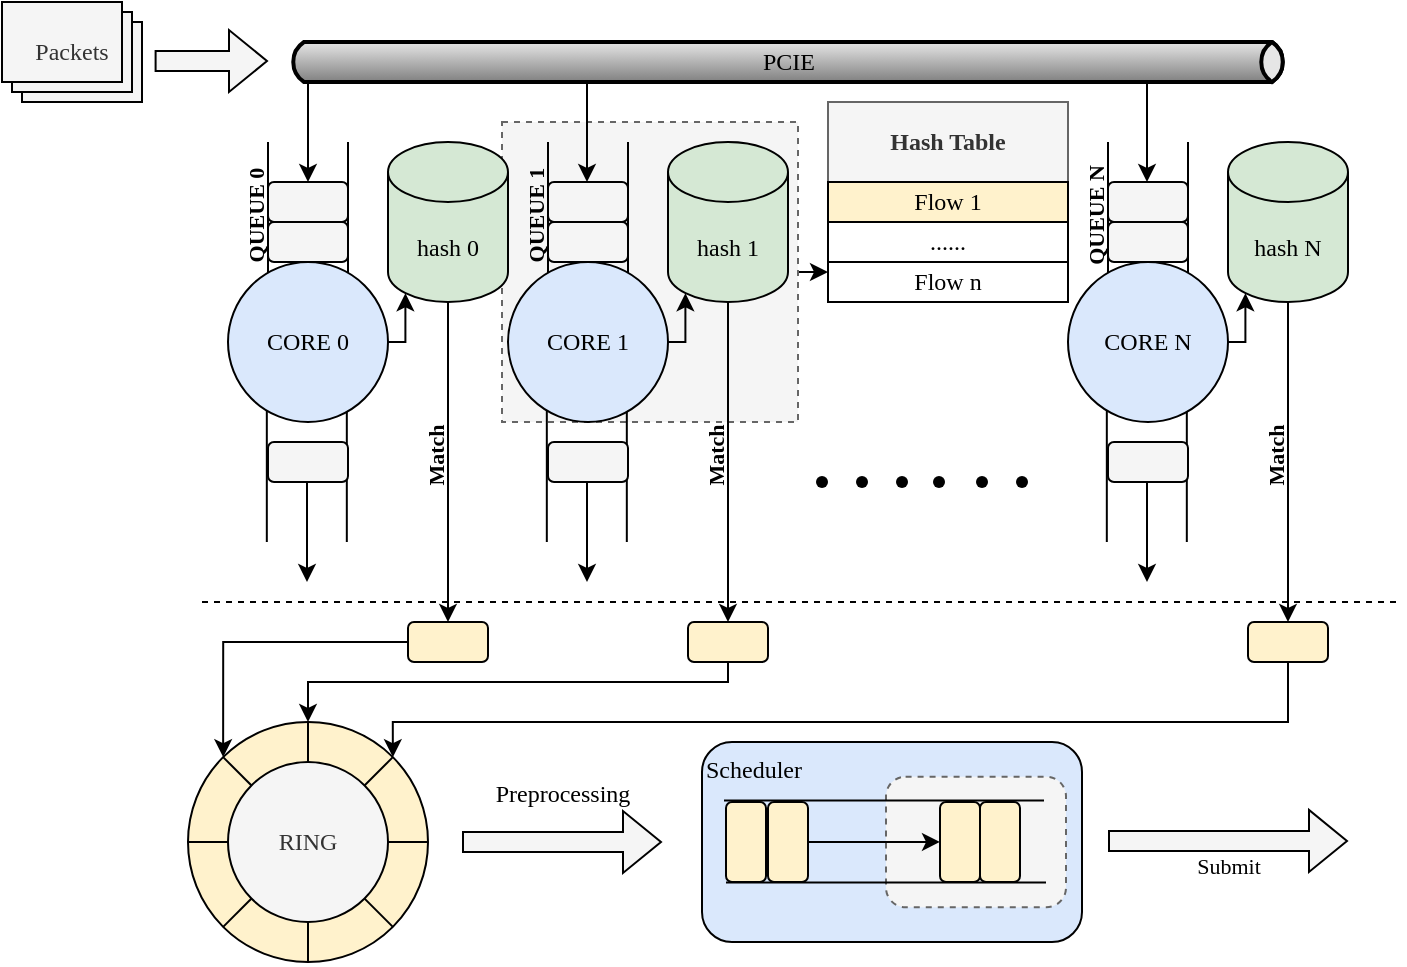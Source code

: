 <mxfile version="26.0.8" pages="6">
  <diagram name="第 1 页" id="BEPfm012HWBrJYS6_Jwx">
    <mxGraphModel dx="2069" dy="827" grid="1" gridSize="10" guides="1" tooltips="1" connect="1" arrows="1" fold="1" page="1" pageScale="1" pageWidth="827" pageHeight="1169" math="0" shadow="0">
      <root>
        <mxCell id="0" />
        <mxCell id="1" parent="0" />
        <mxCell id="Fc2rzYjJyBKKrW3pGAqV-5" value="Scheduler" style="rounded=1;whiteSpace=wrap;html=1;align=left;verticalAlign=top;fillColor=#dae8fc;strokeColor=#000000;fontStyle=0;fontFamily=Times New Roman;" parent="1" vertex="1">
          <mxGeometry x="-70" y="530" width="190" height="100" as="geometry" />
        </mxCell>
        <mxCell id="A0dzTfghXdayMWGV7KRl-44" style="edgeStyle=orthogonalEdgeStyle;rounded=0;orthogonalLoop=1;jettySize=auto;html=1;exitX=1;exitY=0.5;exitDx=0;exitDy=0;fontFamily=Times New Roman;" parent="1" source="A0dzTfghXdayMWGV7KRl-45" edge="1">
          <mxGeometry relative="1" as="geometry">
            <mxPoint x="112" y="580.28" as="targetPoint" />
          </mxGeometry>
        </mxCell>
        <mxCell id="A0dzTfghXdayMWGV7KRl-45" value="" style="rounded=1;whiteSpace=wrap;html=1;dashed=1;fillColor=#f5f5f5;fontColor=#333333;strokeColor=#666666;fontFamily=Times New Roman;" parent="1" vertex="1">
          <mxGeometry x="22" y="547.35" width="90" height="65.29" as="geometry" />
        </mxCell>
        <mxCell id="Fc2rzYjJyBKKrW3pGAqV-1" style="edgeStyle=orthogonalEdgeStyle;rounded=0;orthogonalLoop=1;jettySize=auto;html=1;exitX=1;exitY=0.5;exitDx=0;exitDy=0;entryX=0;entryY=0.25;entryDx=0;entryDy=0;fontFamily=Times New Roman;" parent="1" source="A0dzTfghXdayMWGV7KRl-46" target="A0dzTfghXdayMWGV7KRl-117" edge="1">
          <mxGeometry relative="1" as="geometry" />
        </mxCell>
        <mxCell id="A0dzTfghXdayMWGV7KRl-46" value="" style="rounded=0;whiteSpace=wrap;html=1;fillColor=#f5f5f5;strokeColor=#666666;fontColor=#333333;dashed=1;fontFamily=Times New Roman;" parent="1" vertex="1">
          <mxGeometry x="-170" y="220" width="148" height="150" as="geometry" />
        </mxCell>
        <mxCell id="A0dzTfghXdayMWGV7KRl-47" value="Match" style="edgeStyle=orthogonalEdgeStyle;rounded=0;orthogonalLoop=1;jettySize=auto;html=1;exitX=0.5;exitY=1;exitDx=0;exitDy=0;exitPerimeter=0;entryX=0.5;entryY=0;entryDx=0;entryDy=0;labelBackgroundColor=none;fontStyle=1;horizontal=0;verticalAlign=bottom;fontFamily=Times New Roman;" parent="1" source="A0dzTfghXdayMWGV7KRl-48" target="A0dzTfghXdayMWGV7KRl-65" edge="1">
          <mxGeometry relative="1" as="geometry" />
        </mxCell>
        <mxCell id="A0dzTfghXdayMWGV7KRl-48" value="hash 0" style="shape=cylinder3;whiteSpace=wrap;html=1;boundedLbl=1;backgroundOutline=1;size=15;fillColor=#d5e8d4;strokeColor=#000000;labelBackgroundColor=none;fontFamily=Times New Roman;" parent="1" vertex="1">
          <mxGeometry x="-227" y="230" width="60" height="80" as="geometry" />
        </mxCell>
        <mxCell id="A0dzTfghXdayMWGV7KRl-49" value="QUEUE 0" style="endArrow=none;html=1;rounded=0;horizontal=0;verticalAlign=bottom;fontStyle=1;labelBackgroundColor=none;strokeColor=#000000;fontFamily=Times New Roman;" parent="1" edge="1">
          <mxGeometry width="50" height="50" relative="1" as="geometry">
            <mxPoint x="-287" y="310" as="sourcePoint" />
            <mxPoint x="-287" y="230" as="targetPoint" />
          </mxGeometry>
        </mxCell>
        <mxCell id="A0dzTfghXdayMWGV7KRl-50" value="" style="endArrow=none;html=1;rounded=0;labelBackgroundColor=none;strokeColor=#000000;fontFamily=Times New Roman;" parent="1" edge="1">
          <mxGeometry width="50" height="50" relative="1" as="geometry">
            <mxPoint x="-247" y="310" as="sourcePoint" />
            <mxPoint x="-247" y="230" as="targetPoint" />
          </mxGeometry>
        </mxCell>
        <mxCell id="A0dzTfghXdayMWGV7KRl-51" value="" style="endArrow=none;html=1;rounded=0;labelBackgroundColor=none;strokeColor=#000000;fontFamily=Times New Roman;" parent="1" edge="1">
          <mxGeometry width="50" height="50" relative="1" as="geometry">
            <mxPoint x="-287.59" y="430" as="sourcePoint" />
            <mxPoint x="-287.59" y="350" as="targetPoint" />
          </mxGeometry>
        </mxCell>
        <mxCell id="A0dzTfghXdayMWGV7KRl-52" value="" style="endArrow=none;html=1;rounded=0;labelBackgroundColor=none;strokeColor=#000000;fontFamily=Times New Roman;" parent="1" edge="1">
          <mxGeometry width="50" height="50" relative="1" as="geometry">
            <mxPoint x="-247.59" y="430" as="sourcePoint" />
            <mxPoint x="-247.59" y="350" as="targetPoint" />
          </mxGeometry>
        </mxCell>
        <mxCell id="A0dzTfghXdayMWGV7KRl-53" value="CORE 0" style="ellipse;whiteSpace=wrap;html=1;aspect=fixed;fillColor=#dae8fc;strokeColor=#000000;labelBackgroundColor=none;fontFamily=Times New Roman;" parent="1" vertex="1">
          <mxGeometry x="-307" y="290" width="80" height="80" as="geometry" />
        </mxCell>
        <mxCell id="A0dzTfghXdayMWGV7KRl-54" value="" style="rounded=1;whiteSpace=wrap;html=1;fillColor=#f5f5f5;fontColor=#333333;strokeColor=#000000;labelBackgroundColor=none;fontFamily=Times New Roman;" parent="1" vertex="1">
          <mxGeometry x="-287" y="380" width="40" height="20" as="geometry" />
        </mxCell>
        <mxCell id="A0dzTfghXdayMWGV7KRl-55" value="" style="rounded=1;whiteSpace=wrap;html=1;fillColor=#f5f5f5;fontColor=#333333;strokeColor=#000000;labelBackgroundColor=none;fontFamily=Times New Roman;" parent="1" vertex="1">
          <mxGeometry x="-287" y="270" width="40" height="20" as="geometry" />
        </mxCell>
        <mxCell id="A0dzTfghXdayMWGV7KRl-56" value="" style="rounded=1;whiteSpace=wrap;html=1;fillColor=#f5f5f5;fontColor=#333333;strokeColor=#000000;labelBackgroundColor=none;fontFamily=Times New Roman;" parent="1" vertex="1">
          <mxGeometry x="-287" y="250" width="40" height="20" as="geometry" />
        </mxCell>
        <mxCell id="A0dzTfghXdayMWGV7KRl-57" style="edgeStyle=orthogonalEdgeStyle;rounded=0;orthogonalLoop=1;jettySize=auto;html=1;exitX=1;exitY=0.5;exitDx=0;exitDy=0;entryX=0.145;entryY=1;entryDx=0;entryDy=-4.35;entryPerimeter=0;labelBackgroundColor=none;strokeColor=#000000;fontFamily=Times New Roman;" parent="1" source="A0dzTfghXdayMWGV7KRl-53" target="A0dzTfghXdayMWGV7KRl-48" edge="1">
          <mxGeometry relative="1" as="geometry" />
        </mxCell>
        <mxCell id="A0dzTfghXdayMWGV7KRl-58" value="" style="ellipse;whiteSpace=wrap;html=1;aspect=fixed;fillColor=#fff2cc;strokeColor=default;labelBackgroundColor=none;fontFamily=Times New Roman;" parent="1" vertex="1">
          <mxGeometry x="-327" y="520" width="120" height="120" as="geometry" />
        </mxCell>
        <mxCell id="A0dzTfghXdayMWGV7KRl-59" value="" style="endArrow=none;html=1;rounded=0;exitX=0;exitY=0;exitDx=0;exitDy=0;entryX=1;entryY=1;entryDx=0;entryDy=0;labelBackgroundColor=none;strokeColor=default;fontFamily=Times New Roman;" parent="1" source="A0dzTfghXdayMWGV7KRl-58" target="A0dzTfghXdayMWGV7KRl-58" edge="1">
          <mxGeometry width="50" height="50" relative="1" as="geometry">
            <mxPoint x="-165.5" y="410" as="sourcePoint" />
            <mxPoint x="-115.5" y="360" as="targetPoint" />
          </mxGeometry>
        </mxCell>
        <mxCell id="A0dzTfghXdayMWGV7KRl-60" value="" style="endArrow=none;html=1;rounded=0;exitX=0;exitY=0.5;exitDx=0;exitDy=0;entryX=1;entryY=0.5;entryDx=0;entryDy=0;labelBackgroundColor=none;strokeColor=default;fontFamily=Times New Roman;" parent="1" source="A0dzTfghXdayMWGV7KRl-58" target="A0dzTfghXdayMWGV7KRl-58" edge="1">
          <mxGeometry width="50" height="50" relative="1" as="geometry">
            <mxPoint x="-155.5" y="420" as="sourcePoint" />
            <mxPoint x="-105.5" y="370" as="targetPoint" />
          </mxGeometry>
        </mxCell>
        <mxCell id="A0dzTfghXdayMWGV7KRl-61" value="" style="endArrow=none;html=1;rounded=0;exitX=0.5;exitY=0;exitDx=0;exitDy=0;entryX=0.5;entryY=1;entryDx=0;entryDy=0;labelBackgroundColor=none;strokeColor=default;fontFamily=Times New Roman;" parent="1" source="A0dzTfghXdayMWGV7KRl-58" target="A0dzTfghXdayMWGV7KRl-58" edge="1">
          <mxGeometry width="50" height="50" relative="1" as="geometry">
            <mxPoint x="-155.5" y="420" as="sourcePoint" />
            <mxPoint x="-105.5" y="370" as="targetPoint" />
          </mxGeometry>
        </mxCell>
        <mxCell id="A0dzTfghXdayMWGV7KRl-62" value="" style="endArrow=none;html=1;rounded=0;exitX=1;exitY=0;exitDx=0;exitDy=0;entryX=0;entryY=1;entryDx=0;entryDy=0;labelBackgroundColor=none;strokeColor=default;fontFamily=Times New Roman;" parent="1" source="A0dzTfghXdayMWGV7KRl-58" target="A0dzTfghXdayMWGV7KRl-58" edge="1">
          <mxGeometry width="50" height="50" relative="1" as="geometry">
            <mxPoint x="-145.5" y="430" as="sourcePoint" />
            <mxPoint x="-95.5" y="380" as="targetPoint" />
          </mxGeometry>
        </mxCell>
        <mxCell id="A0dzTfghXdayMWGV7KRl-63" value="RING" style="ellipse;whiteSpace=wrap;html=1;aspect=fixed;fillColor=#f5f5f5;fontColor=#333333;strokeColor=default;labelBackgroundColor=none;fontStyle=0;fontFamily=Times New Roman;" parent="1" vertex="1">
          <mxGeometry x="-307" y="540" width="80" height="80" as="geometry" />
        </mxCell>
        <mxCell id="A0dzTfghXdayMWGV7KRl-64" style="edgeStyle=orthogonalEdgeStyle;rounded=0;orthogonalLoop=1;jettySize=auto;html=1;exitX=0;exitY=0.5;exitDx=0;exitDy=0;entryX=0;entryY=0;entryDx=0;entryDy=0;fontFamily=Times New Roman;" parent="1" source="A0dzTfghXdayMWGV7KRl-65" target="A0dzTfghXdayMWGV7KRl-58" edge="1">
          <mxGeometry relative="1" as="geometry" />
        </mxCell>
        <mxCell id="A0dzTfghXdayMWGV7KRl-65" value="" style="rounded=1;whiteSpace=wrap;html=1;fillColor=#fff2cc;strokeColor=default;labelBackgroundColor=none;verticalAlign=top;labelPosition=center;verticalLabelPosition=bottom;align=center;fontFamily=Times New Roman;" parent="1" vertex="1">
          <mxGeometry x="-217" y="470" width="40" height="20" as="geometry" />
        </mxCell>
        <mxCell id="A0dzTfghXdayMWGV7KRl-66" style="edgeStyle=orthogonalEdgeStyle;rounded=0;orthogonalLoop=1;jettySize=auto;html=1;exitX=0.5;exitY=1;exitDx=0;exitDy=0;exitPerimeter=0;labelBackgroundColor=none;fontFamily=Times New Roman;" parent="1" edge="1">
          <mxGeometry relative="1" as="geometry">
            <mxPoint x="90" y="519.71" as="targetPoint" />
            <mxPoint x="90" y="519.71" as="sourcePoint" />
          </mxGeometry>
        </mxCell>
        <mxCell id="A0dzTfghXdayMWGV7KRl-67" value="hash 1" style="shape=cylinder3;whiteSpace=wrap;html=1;boundedLbl=1;backgroundOutline=1;size=15;fillColor=#d5e8d4;strokeColor=#000000;labelBackgroundColor=none;fontFamily=Times New Roman;" parent="1" vertex="1">
          <mxGeometry x="-87" y="230" width="60" height="80" as="geometry" />
        </mxCell>
        <mxCell id="A0dzTfghXdayMWGV7KRl-68" value="&lt;span style=&quot;color: rgb(0, 0, 0); font-size: 11px; font-variant-ligatures: normal; font-variant-caps: normal; letter-spacing: normal; orphans: 2; text-align: center; text-indent: 0px; text-transform: none; widows: 2; word-spacing: 0px; -webkit-text-stroke-width: 0px; white-space: nowrap; text-decoration-thickness: initial; text-decoration-style: initial; text-decoration-color: initial; float: none; display: inline !important;&quot;&gt;QUEUE 1&lt;/span&gt;" style="endArrow=none;html=1;rounded=0;horizontal=0;labelBackgroundColor=none;fontStyle=1;verticalAlign=bottom;strokeColor=#000000;fontFamily=Times New Roman;" parent="1" edge="1">
          <mxGeometry width="50" height="50" relative="1" as="geometry">
            <mxPoint x="-147" y="310" as="sourcePoint" />
            <mxPoint x="-147" y="230" as="targetPoint" />
          </mxGeometry>
        </mxCell>
        <mxCell id="A0dzTfghXdayMWGV7KRl-69" value="" style="endArrow=none;html=1;rounded=0;labelBackgroundColor=none;strokeColor=#000000;fontFamily=Times New Roman;" parent="1" edge="1">
          <mxGeometry width="50" height="50" relative="1" as="geometry">
            <mxPoint x="-107" y="310" as="sourcePoint" />
            <mxPoint x="-107" y="230" as="targetPoint" />
          </mxGeometry>
        </mxCell>
        <mxCell id="A0dzTfghXdayMWGV7KRl-70" value="" style="endArrow=none;html=1;rounded=0;labelBackgroundColor=none;strokeColor=#000000;fontFamily=Times New Roman;" parent="1" edge="1">
          <mxGeometry width="50" height="50" relative="1" as="geometry">
            <mxPoint x="-147.59" y="430" as="sourcePoint" />
            <mxPoint x="-147.59" y="350" as="targetPoint" />
          </mxGeometry>
        </mxCell>
        <mxCell id="A0dzTfghXdayMWGV7KRl-71" value="" style="endArrow=none;html=1;rounded=0;labelBackgroundColor=none;strokeColor=#000000;fontFamily=Times New Roman;" parent="1" edge="1">
          <mxGeometry width="50" height="50" relative="1" as="geometry">
            <mxPoint x="-107.59" y="430" as="sourcePoint" />
            <mxPoint x="-107.59" y="350" as="targetPoint" />
          </mxGeometry>
        </mxCell>
        <mxCell id="A0dzTfghXdayMWGV7KRl-72" value="CORE 1" style="ellipse;whiteSpace=wrap;html=1;aspect=fixed;fillColor=#dae8fc;strokeColor=#000000;labelBackgroundColor=none;fontFamily=Times New Roman;" parent="1" vertex="1">
          <mxGeometry x="-167" y="290" width="80" height="80" as="geometry" />
        </mxCell>
        <mxCell id="A0dzTfghXdayMWGV7KRl-73" value="" style="rounded=1;whiteSpace=wrap;html=1;fillColor=#f5f5f5;fontColor=#333333;strokeColor=#000000;labelBackgroundColor=none;fontFamily=Times New Roman;" parent="1" vertex="1">
          <mxGeometry x="-147" y="380" width="40" height="20" as="geometry" />
        </mxCell>
        <mxCell id="A0dzTfghXdayMWGV7KRl-74" value="" style="rounded=1;whiteSpace=wrap;html=1;fillColor=#f5f5f5;fontColor=#333333;strokeColor=#000000;labelBackgroundColor=none;fontFamily=Times New Roman;" parent="1" vertex="1">
          <mxGeometry x="-147" y="270" width="40" height="20" as="geometry" />
        </mxCell>
        <mxCell id="A0dzTfghXdayMWGV7KRl-75" value="" style="rounded=1;whiteSpace=wrap;html=1;fillColor=#f5f5f5;fontColor=#333333;strokeColor=#000000;labelBackgroundColor=none;fontFamily=Times New Roman;" parent="1" vertex="1">
          <mxGeometry x="-147" y="250" width="40" height="20" as="geometry" />
        </mxCell>
        <mxCell id="A0dzTfghXdayMWGV7KRl-76" style="edgeStyle=orthogonalEdgeStyle;rounded=0;orthogonalLoop=1;jettySize=auto;html=1;exitX=1;exitY=0.5;exitDx=0;exitDy=0;entryX=0.145;entryY=1;entryDx=0;entryDy=-4.35;entryPerimeter=0;labelBackgroundColor=none;strokeColor=#000000;fontFamily=Times New Roman;" parent="1" source="A0dzTfghXdayMWGV7KRl-72" target="A0dzTfghXdayMWGV7KRl-67" edge="1">
          <mxGeometry relative="1" as="geometry" />
        </mxCell>
        <mxCell id="A0dzTfghXdayMWGV7KRl-78" value="hash N" style="shape=cylinder3;whiteSpace=wrap;html=1;boundedLbl=1;backgroundOutline=1;size=15;fillColor=#d5e8d4;strokeColor=#000000;labelBackgroundColor=none;fontFamily=Times New Roman;" parent="1" vertex="1">
          <mxGeometry x="193" y="230" width="60" height="80" as="geometry" />
        </mxCell>
        <mxCell id="A0dzTfghXdayMWGV7KRl-79" value="&lt;span style=&quot;color: rgb(0, 0, 0); font-size: 11px; font-style: normal; font-variant-ligatures: normal; font-variant-caps: normal; letter-spacing: normal; orphans: 2; text-align: center; text-indent: 0px; text-transform: none; widows: 2; word-spacing: 0px; -webkit-text-stroke-width: 0px; white-space: nowrap; text-decoration-thickness: initial; text-decoration-style: initial; text-decoration-color: initial; float: none; display: inline !important;&quot;&gt;QUEUE N&lt;/span&gt;" style="endArrow=none;html=1;rounded=0;horizontal=0;fontStyle=1;verticalAlign=bottom;labelBackgroundColor=none;strokeColor=#000000;fontFamily=Times New Roman;" parent="1" edge="1">
          <mxGeometry width="50" height="50" relative="1" as="geometry">
            <mxPoint x="133" y="310" as="sourcePoint" />
            <mxPoint x="133" y="230" as="targetPoint" />
          </mxGeometry>
        </mxCell>
        <mxCell id="A0dzTfghXdayMWGV7KRl-80" value="" style="endArrow=none;html=1;rounded=0;labelBackgroundColor=none;strokeColor=#000000;fontFamily=Times New Roman;" parent="1" edge="1">
          <mxGeometry width="50" height="50" relative="1" as="geometry">
            <mxPoint x="173" y="310" as="sourcePoint" />
            <mxPoint x="173" y="230" as="targetPoint" />
          </mxGeometry>
        </mxCell>
        <mxCell id="A0dzTfghXdayMWGV7KRl-81" value="" style="endArrow=none;html=1;rounded=0;labelBackgroundColor=none;strokeColor=#000000;fontFamily=Times New Roman;" parent="1" edge="1">
          <mxGeometry width="50" height="50" relative="1" as="geometry">
            <mxPoint x="132.41" y="430" as="sourcePoint" />
            <mxPoint x="132.41" y="350" as="targetPoint" />
          </mxGeometry>
        </mxCell>
        <mxCell id="A0dzTfghXdayMWGV7KRl-82" value="" style="endArrow=none;html=1;rounded=0;labelBackgroundColor=none;strokeColor=#000000;fontFamily=Times New Roman;" parent="1" edge="1">
          <mxGeometry width="50" height="50" relative="1" as="geometry">
            <mxPoint x="172.41" y="430" as="sourcePoint" />
            <mxPoint x="172.41" y="350" as="targetPoint" />
          </mxGeometry>
        </mxCell>
        <mxCell id="A0dzTfghXdayMWGV7KRl-83" value="CORE N" style="ellipse;whiteSpace=wrap;html=1;aspect=fixed;fillColor=#dae8fc;strokeColor=#000000;labelBackgroundColor=none;fontFamily=Times New Roman;" parent="1" vertex="1">
          <mxGeometry x="113" y="290" width="80" height="80" as="geometry" />
        </mxCell>
        <mxCell id="A0dzTfghXdayMWGV7KRl-84" value="" style="rounded=1;whiteSpace=wrap;html=1;fillColor=#f5f5f5;fontColor=#333333;strokeColor=#000000;labelBackgroundColor=none;fontFamily=Times New Roman;" parent="1" vertex="1">
          <mxGeometry x="133" y="380" width="40" height="20" as="geometry" />
        </mxCell>
        <mxCell id="A0dzTfghXdayMWGV7KRl-85" value="" style="rounded=1;whiteSpace=wrap;html=1;fillColor=#f5f5f5;fontColor=#333333;strokeColor=#000000;labelBackgroundColor=none;fontFamily=Times New Roman;" parent="1" vertex="1">
          <mxGeometry x="133" y="270" width="40" height="20" as="geometry" />
        </mxCell>
        <mxCell id="A0dzTfghXdayMWGV7KRl-86" value="" style="rounded=1;whiteSpace=wrap;html=1;fillColor=#f5f5f5;fontColor=#333333;strokeColor=#000000;labelBackgroundColor=none;fontFamily=Times New Roman;" parent="1" vertex="1">
          <mxGeometry x="133" y="250" width="40" height="20" as="geometry" />
        </mxCell>
        <mxCell id="A0dzTfghXdayMWGV7KRl-87" style="edgeStyle=orthogonalEdgeStyle;rounded=0;orthogonalLoop=1;jettySize=auto;html=1;exitX=1;exitY=0.5;exitDx=0;exitDy=0;entryX=0.145;entryY=1;entryDx=0;entryDy=-4.35;entryPerimeter=0;labelBackgroundColor=none;strokeColor=#000000;fontFamily=Times New Roman;" parent="1" source="A0dzTfghXdayMWGV7KRl-83" target="A0dzTfghXdayMWGV7KRl-78" edge="1">
          <mxGeometry relative="1" as="geometry" />
        </mxCell>
        <mxCell id="A0dzTfghXdayMWGV7KRl-88" value="" style="group;labelBackgroundColor=none;strokeColor=none;fontFamily=Times New Roman;" parent="1" vertex="1" connectable="0">
          <mxGeometry x="-20" y="390" width="120" height="20" as="geometry" />
        </mxCell>
        <mxCell id="A0dzTfghXdayMWGV7KRl-89" value="" style="shape=waypoint;sketch=0;fillStyle=solid;size=6;pointerEvents=1;points=[];fillColor=none;resizable=0;rotatable=0;perimeter=centerPerimeter;snapToPoint=1;labelBackgroundColor=none;strokeColor=#000000;fontFamily=Times New Roman;" parent="A0dzTfghXdayMWGV7KRl-88" vertex="1">
          <mxGeometry x="20" width="20" height="20" as="geometry" />
        </mxCell>
        <mxCell id="A0dzTfghXdayMWGV7KRl-90" value="" style="shape=waypoint;sketch=0;fillStyle=solid;size=6;pointerEvents=1;points=[];fillColor=none;resizable=0;rotatable=0;perimeter=centerPerimeter;snapToPoint=1;labelBackgroundColor=none;strokeColor=#000000;fontFamily=Times New Roman;" parent="A0dzTfghXdayMWGV7KRl-88" vertex="1">
          <mxGeometry x="40" width="20" height="20" as="geometry" />
        </mxCell>
        <mxCell id="A0dzTfghXdayMWGV7KRl-91" value="" style="shape=waypoint;sketch=0;fillStyle=solid;size=6;pointerEvents=1;points=[];fillColor=none;resizable=0;rotatable=0;perimeter=centerPerimeter;snapToPoint=1;labelBackgroundColor=none;strokeColor=#000000;fontFamily=Times New Roman;" parent="A0dzTfghXdayMWGV7KRl-88" vertex="1">
          <mxGeometry x="58.5" width="20" height="20" as="geometry" />
        </mxCell>
        <mxCell id="A0dzTfghXdayMWGV7KRl-92" value="" style="shape=waypoint;sketch=0;fillStyle=solid;size=6;pointerEvents=1;points=[];fillColor=none;resizable=0;rotatable=0;perimeter=centerPerimeter;snapToPoint=1;labelBackgroundColor=none;strokeColor=#000000;fontFamily=Times New Roman;" parent="A0dzTfghXdayMWGV7KRl-88" vertex="1">
          <mxGeometry x="80" width="20" height="20" as="geometry" />
        </mxCell>
        <mxCell id="A0dzTfghXdayMWGV7KRl-93" value="" style="shape=waypoint;sketch=0;fillStyle=solid;size=6;pointerEvents=1;points=[];fillColor=none;resizable=0;rotatable=0;perimeter=centerPerimeter;snapToPoint=1;labelBackgroundColor=none;strokeColor=#000000;fontFamily=Times New Roman;" parent="A0dzTfghXdayMWGV7KRl-88" vertex="1">
          <mxGeometry x="100" width="20" height="20" as="geometry" />
        </mxCell>
        <mxCell id="A0dzTfghXdayMWGV7KRl-94" value="" style="shape=waypoint;sketch=0;fillStyle=solid;size=6;pointerEvents=1;points=[];fillColor=none;resizable=0;rotatable=0;perimeter=centerPerimeter;snapToPoint=1;labelBackgroundColor=none;strokeColor=#000000;fontFamily=Times New Roman;" parent="A0dzTfghXdayMWGV7KRl-88" vertex="1">
          <mxGeometry width="20" height="20" as="geometry" />
        </mxCell>
        <mxCell id="A0dzTfghXdayMWGV7KRl-95" value="" style="endArrow=classic;html=1;rounded=0;entryX=0.5;entryY=0;entryDx=0;entryDy=0;labelBackgroundColor=none;fontFamily=Times New Roman;" parent="1" target="A0dzTfghXdayMWGV7KRl-56" edge="1">
          <mxGeometry width="50" height="50" relative="1" as="geometry">
            <mxPoint x="-267" y="200" as="sourcePoint" />
            <mxPoint x="80" y="320" as="targetPoint" />
          </mxGeometry>
        </mxCell>
        <mxCell id="A0dzTfghXdayMWGV7KRl-96" value="" style="endArrow=classic;html=1;rounded=0;entryX=0.5;entryY=0;entryDx=0;entryDy=0;labelBackgroundColor=none;fontFamily=Times New Roman;" parent="1" edge="1">
          <mxGeometry width="50" height="50" relative="1" as="geometry">
            <mxPoint x="-127.5" y="200" as="sourcePoint" />
            <mxPoint x="-127.5" y="250" as="targetPoint" />
          </mxGeometry>
        </mxCell>
        <mxCell id="A0dzTfghXdayMWGV7KRl-97" value="" style="endArrow=classic;html=1;rounded=0;entryX=0.5;entryY=0;entryDx=0;entryDy=0;labelBackgroundColor=none;fontFamily=Times New Roman;" parent="1" edge="1">
          <mxGeometry width="50" height="50" relative="1" as="geometry">
            <mxPoint x="152.5" y="200" as="sourcePoint" />
            <mxPoint x="152.5" y="250" as="targetPoint" />
          </mxGeometry>
        </mxCell>
        <mxCell id="A0dzTfghXdayMWGV7KRl-98" value="" style="endArrow=classic;html=1;rounded=0;entryX=0.5;entryY=0;entryDx=0;entryDy=0;labelBackgroundColor=none;fontFamily=Times New Roman;" parent="1" edge="1">
          <mxGeometry width="50" height="50" relative="1" as="geometry">
            <mxPoint x="-267.5" y="400" as="sourcePoint" />
            <mxPoint x="-267.5" y="450" as="targetPoint" />
          </mxGeometry>
        </mxCell>
        <mxCell id="A0dzTfghXdayMWGV7KRl-99" value="" style="endArrow=classic;html=1;rounded=0;entryX=0.5;entryY=0;entryDx=0;entryDy=0;labelBackgroundColor=none;fontFamily=Times New Roman;" parent="1" edge="1">
          <mxGeometry width="50" height="50" relative="1" as="geometry">
            <mxPoint x="-127.5" y="400" as="sourcePoint" />
            <mxPoint x="-127.5" y="450" as="targetPoint" />
          </mxGeometry>
        </mxCell>
        <mxCell id="A0dzTfghXdayMWGV7KRl-100" value="" style="endArrow=classic;html=1;rounded=0;entryX=0.5;entryY=0;entryDx=0;entryDy=0;labelBackgroundColor=none;fontFamily=Times New Roman;" parent="1" edge="1">
          <mxGeometry width="50" height="50" relative="1" as="geometry">
            <mxPoint x="152.5" y="400" as="sourcePoint" />
            <mxPoint x="152.5" y="450" as="targetPoint" />
          </mxGeometry>
        </mxCell>
        <mxCell id="A0dzTfghXdayMWGV7KRl-101" value="Match" style="edgeStyle=orthogonalEdgeStyle;rounded=0;orthogonalLoop=1;jettySize=auto;html=1;exitX=0.5;exitY=1;exitDx=0;exitDy=0;exitPerimeter=0;labelBackgroundColor=none;fontStyle=1;horizontal=0;verticalAlign=bottom;fontFamily=Times New Roman;" parent="1" source="A0dzTfghXdayMWGV7KRl-67" target="A0dzTfghXdayMWGV7KRl-103" edge="1">
          <mxGeometry relative="1" as="geometry">
            <mxPoint x="-57" y="470" as="targetPoint" />
            <mxPoint x="-57" y="310" as="sourcePoint" />
          </mxGeometry>
        </mxCell>
        <mxCell id="A0dzTfghXdayMWGV7KRl-102" style="edgeStyle=orthogonalEdgeStyle;rounded=0;orthogonalLoop=1;jettySize=auto;html=1;exitX=0.5;exitY=1;exitDx=0;exitDy=0;entryX=0.5;entryY=0;entryDx=0;entryDy=0;fontFamily=Times New Roman;" parent="1" source="A0dzTfghXdayMWGV7KRl-103" target="A0dzTfghXdayMWGV7KRl-58" edge="1">
          <mxGeometry relative="1" as="geometry">
            <Array as="points">
              <mxPoint x="-57" y="500" />
              <mxPoint x="-267" y="500" />
            </Array>
          </mxGeometry>
        </mxCell>
        <mxCell id="A0dzTfghXdayMWGV7KRl-103" value="" style="rounded=1;whiteSpace=wrap;html=1;fillColor=#fff2cc;strokeColor=default;labelBackgroundColor=none;labelPosition=center;verticalLabelPosition=bottom;align=center;verticalAlign=top;fontFamily=Times New Roman;" parent="1" vertex="1">
          <mxGeometry x="-77" y="470" width="40" height="20" as="geometry" />
        </mxCell>
        <mxCell id="A0dzTfghXdayMWGV7KRl-104" value="" style="endArrow=none;html=1;rounded=0;labelBackgroundColor=none;fontFamily=Times New Roman;" parent="1" edge="1">
          <mxGeometry width="50" height="50" relative="1" as="geometry">
            <mxPoint x="-59" y="559.28" as="sourcePoint" />
            <mxPoint x="101" y="559.28" as="targetPoint" />
          </mxGeometry>
        </mxCell>
        <mxCell id="A0dzTfghXdayMWGV7KRl-105" value="" style="endArrow=none;html=1;rounded=0;labelBackgroundColor=none;fontFamily=Times New Roman;" parent="1" edge="1">
          <mxGeometry width="50" height="50" relative="1" as="geometry">
            <mxPoint x="-58" y="600.28" as="sourcePoint" />
            <mxPoint x="102" y="600.28" as="targetPoint" />
          </mxGeometry>
        </mxCell>
        <mxCell id="A0dzTfghXdayMWGV7KRl-106" style="edgeStyle=orthogonalEdgeStyle;rounded=0;orthogonalLoop=1;jettySize=auto;html=1;exitX=0.5;exitY=0;exitDx=0;exitDy=0;entryX=0.5;entryY=1;entryDx=0;entryDy=0;labelBackgroundColor=none;fontFamily=Times New Roman;" parent="1" source="A0dzTfghXdayMWGV7KRl-107" target="A0dzTfghXdayMWGV7KRl-109" edge="1">
          <mxGeometry relative="1" as="geometry" />
        </mxCell>
        <mxCell id="A0dzTfghXdayMWGV7KRl-107" value="" style="rounded=1;whiteSpace=wrap;html=1;rotation=90;fillColor=#fff2cc;strokeColor=default;labelBackgroundColor=none;fontFamily=Times New Roman;" parent="1" vertex="1">
          <mxGeometry x="-47" y="569.99" width="40" height="20" as="geometry" />
        </mxCell>
        <mxCell id="A0dzTfghXdayMWGV7KRl-109" value="" style="rounded=1;whiteSpace=wrap;html=1;rotation=90;fillColor=#fff2cc;strokeColor=default;labelBackgroundColor=none;fontFamily=Times New Roman;" parent="1" vertex="1">
          <mxGeometry x="39" y="569.99" width="40" height="20" as="geometry" />
        </mxCell>
        <mxCell id="A0dzTfghXdayMWGV7KRl-110" value="" style="rounded=1;whiteSpace=wrap;html=1;rotation=90;fillColor=#fff2cc;strokeColor=default;labelBackgroundColor=none;fontFamily=Times New Roman;" parent="1" vertex="1">
          <mxGeometry x="-68" y="569.99" width="40" height="20" as="geometry" />
        </mxCell>
        <mxCell id="A0dzTfghXdayMWGV7KRl-111" value="" style="rounded=1;whiteSpace=wrap;html=1;rotation=90;fillColor=#fff2cc;strokeColor=default;labelBackgroundColor=none;fontFamily=Times New Roman;" parent="1" vertex="1">
          <mxGeometry x="59" y="569.99" width="40" height="20" as="geometry" />
        </mxCell>
        <mxCell id="A0dzTfghXdayMWGV7KRl-112" value="&lt;font style=&quot;font-size: 12px;&quot;&gt;PCIE&lt;/font&gt;" style="strokeWidth=2;strokeColor=#000000;dashed=0;align=center;html=1;fontSize=12;shape=mxgraph.eip.messageChannel;fontStyle=0;labelBackgroundColor=none;fontFamily=Times New Roman;" parent="1" vertex="1">
          <mxGeometry x="-277" y="180" width="500" height="20" as="geometry" />
        </mxCell>
        <mxCell id="A0dzTfghXdayMWGV7KRl-114" value="&lt;b&gt;Hash Table&lt;/b&gt;" style="rounded=0;whiteSpace=wrap;html=1;fillColor=#f5f5f5;fontColor=#333333;strokeColor=#666666;fontFamily=Times New Roman;" parent="1" vertex="1">
          <mxGeometry x="-7" y="210" width="120" height="40" as="geometry" />
        </mxCell>
        <mxCell id="A0dzTfghXdayMWGV7KRl-115" value="Flow 1" style="rounded=0;whiteSpace=wrap;html=1;fillColor=#fff2cc;strokeColor=#000000;fontFamily=Times New Roman;" parent="1" vertex="1">
          <mxGeometry x="-7" y="250" width="120" height="20" as="geometry" />
        </mxCell>
        <mxCell id="A0dzTfghXdayMWGV7KRl-116" value="......" style="rounded=0;whiteSpace=wrap;html=1;fontFamily=Times New Roman;" parent="1" vertex="1">
          <mxGeometry x="-7" y="270" width="120" height="20" as="geometry" />
        </mxCell>
        <mxCell id="A0dzTfghXdayMWGV7KRl-117" value="Flow n" style="rounded=0;whiteSpace=wrap;html=1;fontFamily=Times New Roman;" parent="1" vertex="1">
          <mxGeometry x="-7" y="290" width="120" height="20" as="geometry" />
        </mxCell>
        <mxCell id="A0dzTfghXdayMWGV7KRl-118" style="edgeStyle=orthogonalEdgeStyle;rounded=0;orthogonalLoop=1;jettySize=auto;html=1;exitX=0.5;exitY=1;exitDx=0;exitDy=0;entryX=1;entryY=0;entryDx=0;entryDy=0;fontFamily=Times New Roman;" parent="1" source="A0dzTfghXdayMWGV7KRl-119" target="A0dzTfghXdayMWGV7KRl-58" edge="1">
          <mxGeometry relative="1" as="geometry">
            <Array as="points">
              <mxPoint x="223" y="520" />
              <mxPoint x="-225" y="520" />
            </Array>
          </mxGeometry>
        </mxCell>
        <mxCell id="A0dzTfghXdayMWGV7KRl-119" value="" style="rounded=1;whiteSpace=wrap;html=1;fillColor=#fff2cc;strokeColor=default;labelBackgroundColor=none;labelPosition=center;verticalLabelPosition=bottom;align=center;verticalAlign=top;fontFamily=Times New Roman;" parent="1" vertex="1">
          <mxGeometry x="203" y="470" width="40" height="20" as="geometry" />
        </mxCell>
        <mxCell id="A0dzTfghXdayMWGV7KRl-121" value="Submit" style="shape=flexArrow;endArrow=classic;html=1;rounded=0;verticalAlign=top;labelBackgroundColor=none;fontStyle=0;fillColor=#f5f5f5;strokeColor=default;fontFamily=Times New Roman;" parent="1" edge="1">
          <mxGeometry width="50" height="50" relative="1" as="geometry">
            <mxPoint x="133" y="579.49" as="sourcePoint" />
            <mxPoint x="253" y="579.49" as="targetPoint" />
          </mxGeometry>
        </mxCell>
        <mxCell id="A0dzTfghXdayMWGV7KRl-122" value="" style="endArrow=none;html=1;rounded=0;dashed=1;fontFamily=Times New Roman;" parent="1" edge="1">
          <mxGeometry width="50" height="50" relative="1" as="geometry">
            <mxPoint x="-320" y="460" as="sourcePoint" />
            <mxPoint x="280" y="460" as="targetPoint" />
          </mxGeometry>
        </mxCell>
        <mxCell id="Fc2rzYjJyBKKrW3pGAqV-3" value="Match" style="edgeStyle=orthogonalEdgeStyle;rounded=0;orthogonalLoop=1;jettySize=auto;html=1;exitX=0.5;exitY=1;exitDx=0;exitDy=0;exitPerimeter=0;labelBackgroundColor=none;fontStyle=1;horizontal=0;verticalAlign=bottom;fontFamily=Times New Roman;entryX=0.5;entryY=0;entryDx=0;entryDy=0;" parent="1" source="A0dzTfghXdayMWGV7KRl-78" target="A0dzTfghXdayMWGV7KRl-119" edge="1">
          <mxGeometry relative="1" as="geometry">
            <mxPoint x="-47" y="480" as="targetPoint" />
            <mxPoint x="-47" y="320" as="sourcePoint" />
          </mxGeometry>
        </mxCell>
        <mxCell id="Fc2rzYjJyBKKrW3pGAqV-15" value="&lt;div&gt;&lt;span style=&quot;text-wrap-mode: wrap; background-color: initial;&quot;&gt;Preprocessing&lt;br&gt;&lt;br&gt;&lt;/span&gt;&lt;/div&gt;" style="shape=flexArrow;endArrow=classic;html=1;rounded=0;fillColor=#f5f5f5;strokeColor=#000000;verticalAlign=bottom;textShadow=0;labelBorderColor=none;labelBackgroundColor=none;labelPosition=center;verticalLabelPosition=top;align=center;fontSize=12;fontFamily=Times New Roman;" parent="1" edge="1">
          <mxGeometry width="50" height="50" relative="1" as="geometry">
            <mxPoint x="-190" y="580" as="sourcePoint" />
            <mxPoint x="-90" y="580" as="targetPoint" />
            <mxPoint as="offset" />
          </mxGeometry>
        </mxCell>
        <mxCell id="ACtTBr5KMtzZymT66QzO-1" value="Packets" style="verticalLabelPosition=middle;verticalAlign=middle;html=1;shape=mxgraph.basic.layered_rect;dx=10;outlineConnect=0;whiteSpace=wrap;horizontal=1;fontStyle=0;labelPosition=center;align=center;fontFamily=Times New Roman;fillColor=#f5f5f5;fontColor=#333333;strokeColor=#000000;fontSize=12;" vertex="1" parent="1">
          <mxGeometry x="-420" y="160" width="70" height="50" as="geometry" />
        </mxCell>
        <mxCell id="ACtTBr5KMtzZymT66QzO-2" value="" style="shape=flexArrow;endArrow=classic;html=1;rounded=0;entryX=0;entryY=0.5;entryDx=2.7;entryDy=0;entryPerimeter=0;exitX=0;exitY=0;exitDx=90;exitDy=30;exitPerimeter=0;fillColor=#f5f5f5;strokeColor=#000000;" edge="1" parent="1">
          <mxGeometry width="50" height="50" relative="1" as="geometry">
            <mxPoint x="-343.7" y="189.5" as="sourcePoint" />
            <mxPoint x="-287.0" y="189.5" as="targetPoint" />
          </mxGeometry>
        </mxCell>
      </root>
    </mxGraphModel>
  </diagram>
  <diagram id="K6_RzLoQLdCGEdyGgopk" name="第 2 页">
    <mxGraphModel dx="1242" dy="827" grid="1" gridSize="10" guides="1" tooltips="1" connect="1" arrows="1" fold="1" page="1" pageScale="1" pageWidth="827" pageHeight="1169" math="0" shadow="0">
      <root>
        <mxCell id="0" />
        <mxCell id="1" parent="0" />
        <mxCell id="PI4Ir8Enhc0RbVuxar_G-110" value="VM" style="rounded=1;whiteSpace=wrap;html=1;fillColor=#d5e8d4;strokeColor=light-dark(#000000,#446E2C);fontFamily=Times New Roman;" parent="1" vertex="1">
          <mxGeometry x="120" y="130" width="60" height="40" as="geometry" />
        </mxCell>
        <mxCell id="PI4Ir8Enhc0RbVuxar_G-111" value="KVM" style="rounded=1;whiteSpace=wrap;html=1;fillColor=#d5e8d4;strokeColor=light-dark(#000000,#446E2C);fontFamily=Times New Roman;" parent="1" vertex="1">
          <mxGeometry x="150" y="210" width="80" height="40" as="geometry" />
        </mxCell>
        <mxCell id="PI4Ir8Enhc0RbVuxar_G-112" value="VM" style="rounded=1;whiteSpace=wrap;html=1;fillColor=#d5e8d4;strokeColor=light-dark(#000000,#446E2C);fontFamily=Times New Roman;" parent="1" vertex="1">
          <mxGeometry x="200" y="130" width="60" height="40" as="geometry" />
        </mxCell>
        <mxCell id="PI4Ir8Enhc0RbVuxar_G-118" value="APP" style="rounded=1;whiteSpace=wrap;html=1;fillColor=#d5e8d4;strokeColor=light-dark(#000000,#446E2C);fontFamily=Times New Roman;" parent="1" vertex="1">
          <mxGeometry x="150" y="270" width="80" height="40" as="geometry" />
        </mxCell>
        <mxCell id="4G7g1Zb0xZ01jj6VBZf4-1" value="ML Flow Classification" style="rounded=1;whiteSpace=wrap;html=1;fillColor=#d5e8d4;strokeColor=light-dark(#000000,#446E2C);fontFamily=Times New Roman;" parent="1" vertex="1">
          <mxGeometry x="250" y="210" width="110" height="100" as="geometry" />
        </mxCell>
        <mxCell id="dqXK0liOEmXWPxoUVD-N-1" value="" style="rounded=1;whiteSpace=wrap;html=1;fillColor=#d5e8d4;strokeColor=light-dark(#000000,#446E2C);fontFamily=Times New Roman;" parent="1" vertex="1">
          <mxGeometry x="120" y="340" width="280" height="50" as="geometry" />
        </mxCell>
        <mxCell id="dqXK0liOEmXWPxoUVD-N-3" value="Memory&lt;span style=&quot;color: rgba(0, 0, 0, 0); font-size: 0px; text-align: start; text-wrap-mode: nowrap;&quot;&gt;%3CmxGraphModel%3E%3Croot%3E%3CmxCell%20id%3D%220%22%2F%3E%3CmxCell%20id%3D%221%22%20parent%3D%220%22%2F%3E%3CmxCell%20id%3D%222%22%20value%3D%22KVM%22%20style%3D%22rounded%3D1%3BwhiteSpace%3Dwrap%3Bhtml%3D1%3B%22%20vertex%3D%221%22%20parent%3D%221%22%3E%3CmxGeometry%20x%3D%22150%22%20y%3D%22210%22%20width%3D%2280%22%20height%3D%2240%22%20as%3D%22geometry%22%2F%3E%3C%2FmxCell%3E%3C%2Froot%3E%3C%2FmxGraphModel%3E&lt;/span&gt;" style="rounded=1;whiteSpace=wrap;html=1;fillColor=#d5e8d4;strokeColor=light-dark(#000000,#446E2C);fontFamily=Times New Roman;" parent="1" vertex="1">
          <mxGeometry x="150" y="347.5" width="60" height="35" as="geometry" />
        </mxCell>
        <mxCell id="dqXK0liOEmXWPxoUVD-N-4" value="CPU" style="rounded=1;whiteSpace=wrap;html=1;fillColor=#d5e8d4;strokeColor=light-dark(#000000,#446E2C);fontFamily=Times New Roman;" parent="1" vertex="1">
          <mxGeometry x="230" y="347.5" width="60" height="35" as="geometry" />
        </mxCell>
        <mxCell id="dqXK0liOEmXWPxoUVD-N-5" value="GPU" style="rounded=1;whiteSpace=wrap;html=1;fillColor=#d5e8d4;strokeColor=light-dark(#000000,#446E2C);fontFamily=Times New Roman;" parent="1" vertex="1">
          <mxGeometry x="310" y="347.5" width="60" height="35" as="geometry" />
        </mxCell>
        <mxCell id="Mn9SW62wnk-o3-YoNddE-1" value="&lt;b&gt;OS&lt;/b&gt;" style="rounded=1;whiteSpace=wrap;html=1;align=right;fillColor=#f5f5f5;strokeColor=light-dark(#000000,#446E2C);fontColor=#333333;fontFamily=Times New Roman;" parent="1" vertex="1">
          <mxGeometry x="120" y="200" width="290" height="120" as="geometry" />
        </mxCell>
        <mxCell id="GhteoqtnwDjk4i3ZWSK2-5" style="edgeStyle=orthogonalEdgeStyle;rounded=0;orthogonalLoop=1;jettySize=auto;html=1;exitX=0.5;exitY=1;exitDx=0;exitDy=0;entryX=0.5;entryY=0;entryDx=0;entryDy=0;fontFamily=Times New Roman;" parent="1" source="Mn9SW62wnk-o3-YoNddE-3" target="Mn9SW62wnk-o3-YoNddE-4" edge="1">
          <mxGeometry relative="1" as="geometry" />
        </mxCell>
        <mxCell id="Mn9SW62wnk-o3-YoNddE-3" value="VM" style="rounded=1;whiteSpace=wrap;html=1;fillColor=#d5e8d4;strokeColor=light-dark(#000000,#446E2C);fontFamily=Times New Roman;" parent="1" vertex="1">
          <mxGeometry x="120" y="130" width="60" height="40" as="geometry" />
        </mxCell>
        <mxCell id="Mn9SW62wnk-o3-YoNddE-4" value="KVM" style="rounded=1;whiteSpace=wrap;html=1;fillColor=#d5e8d4;strokeColor=light-dark(#000000,#446E2C);fontFamily=Times New Roman;" parent="1" vertex="1">
          <mxGeometry x="150" y="215" width="80" height="40" as="geometry" />
        </mxCell>
        <mxCell id="GhteoqtnwDjk4i3ZWSK2-4" style="edgeStyle=orthogonalEdgeStyle;rounded=0;orthogonalLoop=1;jettySize=auto;html=1;exitX=0.5;exitY=1;exitDx=0;exitDy=0;entryX=0.5;entryY=0;entryDx=0;entryDy=0;fontFamily=Times New Roman;" parent="1" source="Mn9SW62wnk-o3-YoNddE-6" target="Mn9SW62wnk-o3-YoNddE-4" edge="1">
          <mxGeometry relative="1" as="geometry" />
        </mxCell>
        <mxCell id="Mn9SW62wnk-o3-YoNddE-6" value="VM" style="rounded=1;whiteSpace=wrap;html=1;fillColor=#d5e8d4;strokeColor=light-dark(#000000,#446E2C);fontFamily=Times New Roman;" parent="1" vertex="1">
          <mxGeometry x="200" y="130" width="60" height="40" as="geometry" />
        </mxCell>
        <mxCell id="Mn9SW62wnk-o3-YoNddE-7" value="APP" style="rounded=1;whiteSpace=wrap;html=1;fillColor=#d5e8d4;strokeColor=light-dark(#000000,#446E2C);fontFamily=Times New Roman;" parent="1" vertex="1">
          <mxGeometry x="150" y="265" width="80" height="40" as="geometry" />
        </mxCell>
        <mxCell id="Mn9SW62wnk-o3-YoNddE-8" value="ML Flow Classification" style="rounded=1;whiteSpace=wrap;html=1;fillColor=#dae8fc;strokeColor=light-dark(#000000,#446E2C);fontFamily=Times New Roman;" parent="1" vertex="1">
          <mxGeometry x="270" y="210" width="110" height="100" as="geometry" />
        </mxCell>
        <mxCell id="Mn9SW62wnk-o3-YoNddE-9" value="&lt;b style=&quot;&quot;&gt;Hardware&lt;/b&gt;" style="rounded=1;whiteSpace=wrap;html=1;align=right;fillColor=#f5f5f5;strokeColor=light-dark(#000000,#446E2C);fontColor=#333333;fontFamily=Times New Roman;" parent="1" vertex="1">
          <mxGeometry x="120" y="340" width="290" height="50" as="geometry" />
        </mxCell>
        <mxCell id="Mn9SW62wnk-o3-YoNddE-10" value="Memory&lt;span style=&quot;color: rgba(0, 0, 0, 0); font-size: 0px; text-align: start; text-wrap-mode: nowrap;&quot;&gt;%3CmxGraphModel%3E%3Croot%3E%3CmxCell%20id%3D%220%22%2F%3E%3CmxCell%20id%3D%221%22%20parent%3D%220%22%2F%3E%3CmxCell%20id%3D%222%22%20value%3D%22KVM%22%20style%3D%22rounded%3D1%3BwhiteSpace%3Dwrap%3Bhtml%3D1%3B%22%20vertex%3D%221%22%20parent%3D%221%22%3E%3CmxGeometry%20x%3D%22150%22%20y%3D%22210%22%20width%3D%2280%22%20height%3D%2240%22%20as%3D%22geometry%22%2F%3E%3C%2FmxCell%3E%3C%2Froot%3E%3C%2FmxGraphModel%3E&lt;/span&gt;" style="rounded=1;whiteSpace=wrap;html=1;fillColor=#d5e8d4;strokeColor=light-dark(#000000,#446E2C);fontFamily=Times New Roman;" parent="1" vertex="1">
          <mxGeometry x="280" y="347.5" width="50" height="35" as="geometry" />
        </mxCell>
        <mxCell id="Mn9SW62wnk-o3-YoNddE-11" value="CPU" style="rounded=1;whiteSpace=wrap;html=1;fillColor=#d5e8d4;strokeColor=light-dark(#000000,#446E2C);fontFamily=Times New Roman;" parent="1" vertex="1">
          <mxGeometry x="140" y="347.5" width="50" height="35" as="geometry" />
        </mxCell>
        <mxCell id="Mn9SW62wnk-o3-YoNddE-12" value="GPU" style="rounded=1;whiteSpace=wrap;html=1;fillColor=#d5e8d4;strokeColor=light-dark(#000000,#446E2C);fontFamily=Times New Roman;" parent="1" vertex="1">
          <mxGeometry x="210" y="347.5" width="50" height="35" as="geometry" />
        </mxCell>
        <mxCell id="MtUpifhAkEaBw726BZgb-1" value="Packets" style="verticalLabelPosition=middle;verticalAlign=middle;html=1;shape=mxgraph.basic.layered_rect;dx=10;outlineConnect=0;whiteSpace=wrap;horizontal=1;fontStyle=0;labelPosition=center;align=center;fontFamily=Times New Roman;fillColor=#f5f5f5;fontColor=#333333;strokeColor=#000000;fontSize=12;" parent="1" vertex="1">
          <mxGeometry x="295" y="125.0" width="90" height="50" as="geometry" />
        </mxCell>
        <mxCell id="GhteoqtnwDjk4i3ZWSK2-1" value="" style="shape=flexArrow;endArrow=classic;html=1;rounded=0;width=9;endSize=7.37;entryX=0.5;entryY=0;entryDx=0;entryDy=0;exitX=0;exitY=0;exitDx=30;exitDy=50;exitPerimeter=0;fillColor=#f5f5f5;strokeColor=#000000;fontFamily=Times New Roman;" parent="1" source="MtUpifhAkEaBw726BZgb-1" target="Mn9SW62wnk-o3-YoNddE-8" edge="1">
          <mxGeometry width="50" height="50" relative="1" as="geometry">
            <mxPoint x="530" y="450" as="sourcePoint" />
            <mxPoint x="580" y="400" as="targetPoint" />
          </mxGeometry>
        </mxCell>
        <mxCell id="GhteoqtnwDjk4i3ZWSK2-2" value="" style="shape=flexArrow;endArrow=classic;html=1;rounded=0;width=9;endSize=7.37;entryX=1;entryY=0.5;entryDx=0;entryDy=0;exitX=0;exitY=0.25;exitDx=0;exitDy=0;fillColor=#f5f5f5;strokeColor=#000000;fontFamily=Times New Roman;" parent="1" source="Mn9SW62wnk-o3-YoNddE-8" target="Mn9SW62wnk-o3-YoNddE-4" edge="1">
          <mxGeometry width="50" height="50" relative="1" as="geometry">
            <mxPoint x="335" y="185" as="sourcePoint" />
            <mxPoint x="335" y="220" as="targetPoint" />
          </mxGeometry>
        </mxCell>
        <mxCell id="GhteoqtnwDjk4i3ZWSK2-3" value="" style="shape=flexArrow;endArrow=classic;html=1;rounded=0;width=9;endSize=7.37;entryX=1;entryY=0.5;entryDx=0;entryDy=0;exitX=0;exitY=0.75;exitDx=0;exitDy=0;fillColor=#f5f5f5;strokeColor=#000000;fontFamily=Times New Roman;" parent="1" source="Mn9SW62wnk-o3-YoNddE-8" target="Mn9SW62wnk-o3-YoNddE-7" edge="1">
          <mxGeometry width="50" height="50" relative="1" as="geometry">
            <mxPoint x="280" y="245" as="sourcePoint" />
            <mxPoint x="240" y="240" as="targetPoint" />
          </mxGeometry>
        </mxCell>
      </root>
    </mxGraphModel>
  </diagram>
  <diagram id="nZ48pDodxz7ONK5DVc4S" name="第 3 页">
    <mxGraphModel dx="1242" dy="827" grid="1" gridSize="10" guides="1" tooltips="1" connect="1" arrows="1" fold="1" page="1" pageScale="1" pageWidth="827" pageHeight="1169" math="0" shadow="0">
      <root>
        <mxCell id="0" />
        <mxCell id="1" parent="0" />
        <mxCell id="tGXVqRvpeA2Ku6rt5nVZ-20" value="" style="endArrow=none;dashed=1;html=1;dashPattern=1 3;strokeWidth=2;rounded=0;align=left;fontSize=12;labelPosition=left;verticalLabelPosition=top;verticalAlign=bottom;horizontal=1;fontFamily=Times New Roman;" parent="1" edge="1">
          <mxGeometry width="50" height="50" relative="1" as="geometry">
            <mxPoint x="120" y="340" as="sourcePoint" />
            <mxPoint x="410" y="340" as="targetPoint" />
          </mxGeometry>
        </mxCell>
        <mxCell id="GlBZ4Vyong_sZvZxseHt-2" value="KVM" style="rounded=1;whiteSpace=wrap;html=1;fillColor=#d5e8d4;strokeColor=light-dark(#000000,#446E2C);fontFamily=Times New Roman;" parent="1" vertex="1">
          <mxGeometry x="150" y="210" width="80" height="40" as="geometry" />
        </mxCell>
        <mxCell id="GlBZ4Vyong_sZvZxseHt-4" value="APP" style="rounded=1;whiteSpace=wrap;html=1;fillColor=#d5e8d4;strokeColor=light-dark(#000000,#446E2C);fontFamily=Times New Roman;" parent="1" vertex="1">
          <mxGeometry x="150" y="270" width="80" height="40" as="geometry" />
        </mxCell>
        <mxCell id="GlBZ4Vyong_sZvZxseHt-5" value="ML Flow Classification" style="rounded=1;whiteSpace=wrap;html=1;fillColor=#d5e8d4;strokeColor=light-dark(#000000,#446E2C);fontFamily=Times New Roman;" parent="1" vertex="1">
          <mxGeometry x="250" y="210" width="110" height="100" as="geometry" />
        </mxCell>
        <mxCell id="GlBZ4Vyong_sZvZxseHt-10" value="&lt;b&gt;Host&lt;/b&gt;" style="rounded=1;whiteSpace=wrap;html=1;align=right;fillColor=#f5f5f5;strokeColor=light-dark(#000000,#446E2C);fontColor=#333333;fontFamily=Times New Roman;" parent="1" vertex="1">
          <mxGeometry x="120" y="200" width="290" height="120" as="geometry" />
        </mxCell>
        <mxCell id="GlBZ4Vyong_sZvZxseHt-13" value="KVM" style="rounded=1;whiteSpace=wrap;html=1;fillColor=#d5e8d4;strokeColor=light-dark(#000000,#446E2C);fontFamily=Times New Roman;" parent="1" vertex="1">
          <mxGeometry x="150" y="215" width="80" height="40" as="geometry" />
        </mxCell>
        <mxCell id="GlBZ4Vyong_sZvZxseHt-16" value="APP" style="rounded=1;whiteSpace=wrap;html=1;fillColor=#d5e8d4;strokeColor=light-dark(#000000,#446E2C);fontFamily=Times New Roman;" parent="1" vertex="1">
          <mxGeometry x="150" y="265" width="80" height="40" as="geometry" />
        </mxCell>
        <mxCell id="GlBZ4Vyong_sZvZxseHt-17" value="ML Flow Classification" style="rounded=1;whiteSpace=wrap;html=1;fillColor=#dae8fc;strokeColor=light-dark(#000000,#446E2C);fontFamily=Times New Roman;" parent="1" vertex="1">
          <mxGeometry x="260" y="210" width="110" height="100" as="geometry" />
        </mxCell>
        <mxCell id="GlBZ4Vyong_sZvZxseHt-18" value="&lt;b style=&quot;&quot;&gt;DPU&lt;/b&gt;" style="rounded=1;whiteSpace=wrap;html=1;align=right;fillColor=#f5f5f5;strokeColor=light-dark(#000000,#446E2C);fontColor=#333333;fontFamily=Times New Roman;" parent="1" vertex="1">
          <mxGeometry x="120" y="350" width="290" height="100" as="geometry" />
        </mxCell>
        <mxCell id="tGXVqRvpeA2Ku6rt5nVZ-11" style="edgeStyle=orthogonalEdgeStyle;rounded=0;orthogonalLoop=1;jettySize=auto;html=1;entryX=0.5;entryY=1;entryDx=0;entryDy=0;fontFamily=Times New Roman;" parent="1" source="GlBZ4Vyong_sZvZxseHt-22" target="tGXVqRvpeA2Ku6rt5nVZ-10" edge="1">
          <mxGeometry relative="1" as="geometry" />
        </mxCell>
        <mxCell id="GlBZ4Vyong_sZvZxseHt-22" value="Packets" style="verticalLabelPosition=middle;verticalAlign=middle;html=1;shape=mxgraph.basic.layered_rect;dx=10;outlineConnect=0;whiteSpace=wrap;horizontal=1;fontStyle=0;labelPosition=center;align=center;fontFamily=Times New Roman;fillColor=#f5f5f5;fontColor=#333333;strokeColor=#000000;fontSize=12;" parent="1" vertex="1">
          <mxGeometry x="145" y="480.0" width="90" height="50" as="geometry" />
        </mxCell>
        <mxCell id="tGXVqRvpeA2Ku6rt5nVZ-2" style="edgeStyle=orthogonalEdgeStyle;rounded=0;orthogonalLoop=1;jettySize=auto;html=1;exitX=0;exitY=0.5;exitDx=0;exitDy=0;entryX=0;entryY=0.5;entryDx=0;entryDy=0;fontFamily=Times New Roman;" parent="1" source="tGXVqRvpeA2Ku6rt5nVZ-1" target="GlBZ4Vyong_sZvZxseHt-13" edge="1">
          <mxGeometry relative="1" as="geometry" />
        </mxCell>
        <mxCell id="tGXVqRvpeA2Ku6rt5nVZ-13" style="edgeStyle=orthogonalEdgeStyle;rounded=0;orthogonalLoop=1;jettySize=auto;html=1;exitX=0;exitY=0.5;exitDx=0;exitDy=0;entryX=0;entryY=0.5;entryDx=0;entryDy=0;fontFamily=Times New Roman;" parent="1" source="tGXVqRvpeA2Ku6rt5nVZ-1" target="GlBZ4Vyong_sZvZxseHt-16" edge="1">
          <mxGeometry relative="1" as="geometry" />
        </mxCell>
        <mxCell id="tGXVqRvpeA2Ku6rt5nVZ-14" style="edgeStyle=orthogonalEdgeStyle;rounded=0;orthogonalLoop=1;jettySize=auto;html=1;exitX=1;exitY=0.5;exitDx=0;exitDy=0;entryX=0;entryY=0.5;entryDx=0;entryDy=0;fontFamily=Times New Roman;fillColor=#f8cecc;strokeColor=#b85450;" parent="1" source="tGXVqRvpeA2Ku6rt5nVZ-1" target="tGXVqRvpeA2Ku6rt5nVZ-6" edge="1">
          <mxGeometry relative="1" as="geometry">
            <Array as="points">
              <mxPoint x="250" y="376" />
              <mxPoint x="250" y="426" />
            </Array>
          </mxGeometry>
        </mxCell>
        <mxCell id="tGXVqRvpeA2Ku6rt5nVZ-1" value="&lt;div style=&quot;text-align: left;&quot;&gt;Anayls&lt;/div&gt;" style="rounded=1;whiteSpace=wrap;html=1;fillColor=#d5e8d4;strokeColor=light-dark(#000000,#446E2C);fontFamily=Times New Roman;" parent="1" vertex="1">
          <mxGeometry x="150" y="360" width="80" height="32.5" as="geometry" />
        </mxCell>
        <mxCell id="tGXVqRvpeA2Ku6rt5nVZ-5" value="&lt;div style=&quot;text-align: left;&quot;&gt;Scheduler&lt;/div&gt;" style="rounded=1;whiteSpace=wrap;html=1;fillColor=#d5e8d4;strokeColor=light-dark(#000000,#446E2C);fontFamily=Times New Roman;" parent="1" vertex="1">
          <mxGeometry x="275" y="360" width="80" height="32.5" as="geometry" />
        </mxCell>
        <mxCell id="tGXVqRvpeA2Ku6rt5nVZ-15" style="edgeStyle=orthogonalEdgeStyle;rounded=0;orthogonalLoop=1;jettySize=auto;html=1;exitX=0.5;exitY=0;exitDx=0;exitDy=0;entryX=0.5;entryY=1;entryDx=0;entryDy=0;fontFamily=Times New Roman;fillColor=#f8cecc;strokeColor=#b85450;" parent="1" source="tGXVqRvpeA2Ku6rt5nVZ-6" target="tGXVqRvpeA2Ku6rt5nVZ-5" edge="1">
          <mxGeometry relative="1" as="geometry" />
        </mxCell>
        <mxCell id="tGXVqRvpeA2Ku6rt5nVZ-6" value="&lt;div style=&quot;text-align: left;&quot;&gt;Preprocessing&lt;/div&gt;" style="rounded=1;whiteSpace=wrap;html=1;fillColor=#d5e8d4;strokeColor=light-dark(#000000,#446E2C);fontFamily=Times New Roman;" parent="1" vertex="1">
          <mxGeometry x="275" y="410" width="80" height="32.5" as="geometry" />
        </mxCell>
        <mxCell id="tGXVqRvpeA2Ku6rt5nVZ-12" style="edgeStyle=orthogonalEdgeStyle;rounded=0;orthogonalLoop=1;jettySize=auto;html=1;exitX=0.5;exitY=0;exitDx=0;exitDy=0;entryX=0.5;entryY=1;entryDx=0;entryDy=0;fontFamily=Times New Roman;" parent="1" source="tGXVqRvpeA2Ku6rt5nVZ-10" target="tGXVqRvpeA2Ku6rt5nVZ-1" edge="1">
          <mxGeometry relative="1" as="geometry" />
        </mxCell>
        <mxCell id="tGXVqRvpeA2Ku6rt5nVZ-10" value="&lt;div style=&quot;&quot;&gt;Packet Capturing&lt;/div&gt;" style="rounded=1;whiteSpace=wrap;html=1;fillColor=#d5e8d4;strokeColor=light-dark(#000000,#446E2C);align=center;fontFamily=Times New Roman;" parent="1" vertex="1">
          <mxGeometry x="150" y="410" width="80" height="32.5" as="geometry" />
        </mxCell>
        <mxCell id="tGXVqRvpeA2Ku6rt5nVZ-16" value="" style="shape=partialRectangle;whiteSpace=wrap;html=1;top=0;bottom=0;fillColor=#f5f5f5;fontColor=#333333;strokeColor=light-dark(#000000, #959595);fontFamily=Times New Roman;" parent="1" vertex="1">
          <mxGeometry x="300" y="305" width="30" height="60" as="geometry" />
        </mxCell>
        <mxCell id="tGXVqRvpeA2Ku6rt5nVZ-18" value="" style="rounded=1;whiteSpace=wrap;html=1;arcSize=50;fillColor=#ffe6cc;strokeColor=#000000;fontFamily=Times New Roman;" parent="1" vertex="1">
          <mxGeometry x="300" y="310" width="29" height="15" as="geometry" />
        </mxCell>
        <mxCell id="tGXVqRvpeA2Ku6rt5nVZ-19" value="" style="rounded=1;whiteSpace=wrap;html=1;arcSize=50;fillColor=#ffe6cc;strokeColor=#000000;fontFamily=Times New Roman;" parent="1" vertex="1">
          <mxGeometry x="300" y="327.5" width="29" height="15" as="geometry" />
        </mxCell>
        <mxCell id="tGXVqRvpeA2Ku6rt5nVZ-22" value="PCIE" style="text;html=1;align=center;verticalAlign=middle;resizable=0;points=[];autosize=1;strokeColor=none;fillColor=none;fontFamily=Times New Roman;" parent="1" vertex="1">
          <mxGeometry x="370" y="314.5" width="50" height="30" as="geometry" />
        </mxCell>
        <mxCell id="453AQRy6OsXWJArtvf7y-9" style="edgeStyle=orthogonalEdgeStyle;rounded=0;orthogonalLoop=1;jettySize=auto;html=1;fontFamily=Times New Roman;" parent="1" edge="1">
          <mxGeometry relative="1" as="geometry">
            <mxPoint x="330" y="470" as="sourcePoint" />
            <mxPoint x="250" y="470" as="targetPoint" />
          </mxGeometry>
        </mxCell>
        <mxCell id="453AQRy6OsXWJArtvf7y-15" value="" style="group;rotation=-90;fontFamily=Times New Roman;" parent="1" vertex="1" connectable="0">
          <mxGeometry x="280" y="490" width="30" height="60" as="geometry" />
        </mxCell>
        <mxCell id="453AQRy6OsXWJArtvf7y-11" value="" style="shape=partialRectangle;whiteSpace=wrap;html=1;top=0;bottom=0;fillColor=#f5f5f5;fontColor=#333333;strokeColor=light-dark(#000000, #959595);fontFamily=Times New Roman;rotation=-90;" parent="453AQRy6OsXWJArtvf7y-15" vertex="1">
          <mxGeometry width="30" height="60" as="geometry" />
        </mxCell>
        <mxCell id="453AQRy6OsXWJArtvf7y-12" value="" style="rounded=1;whiteSpace=wrap;html=1;arcSize=50;fillColor=#ffe6cc;strokeColor=#000000;fontFamily=Times New Roman;rotation=-90;" parent="453AQRy6OsXWJArtvf7y-15" vertex="1">
          <mxGeometry x="-17" y="23" width="29" height="15" as="geometry" />
        </mxCell>
        <mxCell id="453AQRy6OsXWJArtvf7y-13" value="" style="rounded=1;whiteSpace=wrap;html=1;arcSize=50;fillColor=#ffe6cc;strokeColor=#000000;fontFamily=Times New Roman;rotation=-90;" parent="453AQRy6OsXWJArtvf7y-15" vertex="1">
          <mxGeometry x="1" y="23" width="29" height="15" as="geometry" />
        </mxCell>
        <mxCell id="BSC4vL-xOPBmNNLH88Gm-3" style="edgeStyle=orthogonalEdgeStyle;rounded=0;orthogonalLoop=1;jettySize=auto;html=1;fontFamily=Times New Roman;fillColor=#f8cecc;strokeColor=#b85450;" parent="1" edge="1">
          <mxGeometry relative="1" as="geometry">
            <mxPoint x="330" y="490" as="sourcePoint" />
            <mxPoint x="250" y="490" as="targetPoint" />
          </mxGeometry>
        </mxCell>
        <mxCell id="XuMl7mQKPTt508YYddLm-1" value="Network Package" style="text;whiteSpace=wrap;verticalAlign=middle;fontSize=12;fontStyle=0;fontFamily=Times New Roman;container=0;" parent="1" vertex="1">
          <mxGeometry x="330" y="460.0" width="120" height="20" as="geometry" />
        </mxCell>
        <mxCell id="XuMl7mQKPTt508YYddLm-2" value="Input Construction" style="text;whiteSpace=wrap;verticalAlign=middle;fontSize=12;fontStyle=0;fontFamily=Times New Roman;container=0;" parent="1" vertex="1">
          <mxGeometry x="330" y="480.0" width="120" height="20" as="geometry" />
        </mxCell>
        <mxCell id="XuMl7mQKPTt508YYddLm-3" value="List" style="text;whiteSpace=wrap;verticalAlign=middle;fontSize=12;fontStyle=0;fontFamily=Times New Roman;container=0;" parent="1" vertex="1">
          <mxGeometry x="330" y="510.0" width="120" height="20" as="geometry" />
        </mxCell>
      </root>
    </mxGraphModel>
  </diagram>
  <diagram id="p_RSkrtbMjCo8ndD5nw_" name="第 4 页">
    <mxGraphModel dx="1242" dy="827" grid="1" gridSize="10" guides="1" tooltips="1" connect="1" arrows="1" fold="1" page="1" pageScale="1" pageWidth="827" pageHeight="1169" math="0" shadow="0">
      <root>
        <mxCell id="0" />
        <mxCell id="1" parent="0" />
        <mxCell id="9NsF8_A0v04jYic0vNLm-7" value="DPU" style="rounded=1;whiteSpace=wrap;html=1;fontFamily=Times New Roman;fontSize=13;fillColor=#dae8fc;strokeColor=light-dark(#000000,#5C79A3);verticalAlign=top;labelPosition=center;verticalLabelPosition=bottom;align=center;" parent="1" vertex="1">
          <mxGeometry x="140" y="540" width="140" height="100" as="geometry" />
        </mxCell>
        <mxCell id="9NsF8_A0v04jYic0vNLm-6" value="HOST" style="rounded=1;whiteSpace=wrap;html=1;fontFamily=Times New Roman;fontSize=13;fillColor=#dae8fc;strokeColor=light-dark(#000000,#5C79A3);labelPosition=center;verticalLabelPosition=bottom;align=center;verticalAlign=top;" parent="1" vertex="1">
          <mxGeometry x="480" y="540" width="140" height="100" as="geometry" />
        </mxCell>
        <mxCell id="9NsF8_A0v04jYic0vNLm-1" value="BUFFER" style="shape=partialRectangle;whiteSpace=wrap;html=1;left=0;right=0;fillColor=#f5f5f5;verticalAlign=top;labelPosition=center;verticalLabelPosition=bottom;align=center;fontFamily=Times New Roman;fontSize=13;fontColor=#333333;strokeColor=light-dark(#000000,#5C79A3);" parent="1" vertex="1">
          <mxGeometry x="260" y="560" width="240" height="60" as="geometry" />
        </mxCell>
        <mxCell id="9NsF8_A0v04jYic0vNLm-4" value="batch" style="rounded=0;whiteSpace=wrap;html=1;fontFamily=Times New Roman;fontSize=13;fillColor=#fff2cc;strokeColor=light-dark(#000000,#5C79A3);" parent="1" vertex="1">
          <mxGeometry x="399.82" y="565.09" width="50" height="50" as="geometry" />
        </mxCell>
        <mxCell id="9NsF8_A0v04jYic0vNLm-5" value="Metadata" style="rounded=0;whiteSpace=wrap;html=1;horizontal=0;rotation=-179;fontSize=13;fontFamily=Times New Roman;fillColor=#647687;fontColor=#ffffff;strokeColor=light-dark(#000000,#5C79A3);" parent="1" vertex="1">
          <mxGeometry x="449.91" y="565" width="30.09" height="50" as="geometry" />
        </mxCell>
        <mxCell id="9NsF8_A0v04jYic0vNLm-8" value="batch" style="rounded=0;whiteSpace=wrap;html=1;fontFamily=Times New Roman;fontSize=13;fillColor=#fff2cc;strokeColor=light-dark(#000000,#5C79A3);" parent="1" vertex="1">
          <mxGeometry x="280" y="565" width="50" height="50" as="geometry" />
        </mxCell>
        <mxCell id="9NsF8_A0v04jYic0vNLm-10" style="edgeStyle=orthogonalEdgeStyle;rounded=0;orthogonalLoop=1;jettySize=auto;html=1;exitX=0;exitY=0.5;exitDx=0;exitDy=0;entryX=0;entryY=0.5;entryDx=0;entryDy=0;fontFamily=Times New Roman;fontSize=13;strokeColor=light-dark(#000000,#5C79A3);" parent="1" source="9NsF8_A0v04jYic0vNLm-9" target="9NsF8_A0v04jYic0vNLm-4" edge="1">
          <mxGeometry relative="1" as="geometry" />
        </mxCell>
        <mxCell id="9NsF8_A0v04jYic0vNLm-9" value="Metadata" style="rounded=0;whiteSpace=wrap;html=1;horizontal=0;rotation=-179;fontSize=13;fontFamily=Times New Roman;fillColor=#647687;strokeColor=light-dark(#000000,#5C79A3);fontColor=#ffffff;" parent="1" vertex="1">
          <mxGeometry x="330.09" y="564.91" width="30.09" height="50" as="geometry" />
        </mxCell>
        <mxCell id="9NsF8_A0v04jYic0vNLm-15" style="edgeStyle=orthogonalEdgeStyle;rounded=0;orthogonalLoop=1;jettySize=auto;html=1;exitX=1;exitY=0.5;exitDx=0;exitDy=0;entryX=0;entryY=0.5;entryDx=0;entryDy=0;fontFamily=Times New Roman;fontSize=13;strokeColor=light-dark(#000000,#5C79A3);" parent="1" source="9NsF8_A0v04jYic0vNLm-13" target="9NsF8_A0v04jYic0vNLm-8" edge="1">
          <mxGeometry relative="1" as="geometry" />
        </mxCell>
        <mxCell id="9NsF8_A0v04jYic0vNLm-13" value="preprocessing" style="rounded=1;whiteSpace=wrap;html=1;fillColor=#f5f5f5;fontColor=#333333;strokeColor=light-dark(#000000,#5C79A3);fontFamily=Times New Roman;fontSize=13;" parent="1" vertex="1">
          <mxGeometry x="170" y="560.09" width="80" height="60" as="geometry" />
        </mxCell>
        <mxCell id="9NsF8_A0v04jYic0vNLm-16" value="classification" style="rounded=1;whiteSpace=wrap;html=1;fillColor=#f5f5f5;fontColor=#333333;strokeColor=light-dark(#000000,#5C79A3);fontFamily=Times New Roman;fontSize=13;" parent="1" vertex="1">
          <mxGeometry x="510" y="559.91" width="80" height="60" as="geometry" />
        </mxCell>
        <mxCell id="9NsF8_A0v04jYic0vNLm-19" style="edgeStyle=orthogonalEdgeStyle;rounded=0;orthogonalLoop=1;jettySize=auto;html=1;exitX=0;exitY=0.5;exitDx=0;exitDy=0;entryX=0;entryY=0.5;entryDx=0;entryDy=0;fontFamily=Times New Roman;" parent="1" source="9NsF8_A0v04jYic0vNLm-5" target="9NsF8_A0v04jYic0vNLm-16" edge="1">
          <mxGeometry relative="1" as="geometry" />
        </mxCell>
        <mxCell id="yzN7syaL2NpGn7USwOIf-7" value="preprocessing" style="rounded=0;whiteSpace=wrap;html=1;fillColor=#f5f5f5;fontColor=#333333;strokeColor=none;fontFamily=Times New Roman;" vertex="1" parent="1">
          <mxGeometry x="120" y="680" width="80" height="60" as="geometry" />
        </mxCell>
        <mxCell id="yzN7syaL2NpGn7USwOIf-10" value="classification" style="rounded=0;whiteSpace=wrap;html=1;fillColor=#f5f5f5;fontColor=#333333;strokeColor=none;fontFamily=Times New Roman;" vertex="1" parent="1">
          <mxGeometry x="120" y="740" width="80" height="60" as="geometry" />
        </mxCell>
        <mxCell id="yzN7syaL2NpGn7USwOIf-11" value="batch 0" style="rounded=0;whiteSpace=wrap;html=1;fontFamily=Times New Roman;fontSize=13;fillColor=#fff2cc;strokeColor=light-dark(#000000,#5C79A3);" vertex="1" parent="1">
          <mxGeometry x="240" y="690" width="50" height="40" as="geometry" />
        </mxCell>
        <mxCell id="yzN7syaL2NpGn7USwOIf-13" value="batch 1" style="rounded=0;whiteSpace=wrap;html=1;fontFamily=Times New Roman;fontSize=13;fillColor=#fff2cc;strokeColor=light-dark(#000000,#5C79A3);" vertex="1" parent="1">
          <mxGeometry x="320" y="690" width="80" height="40" as="geometry" />
        </mxCell>
        <mxCell id="yzN7syaL2NpGn7USwOIf-14" value="batch 2" style="rounded=0;whiteSpace=wrap;html=1;fontFamily=Times New Roman;fontSize=13;fillColor=#fff2cc;strokeColor=light-dark(#000000,#5C79A3);" vertex="1" parent="1">
          <mxGeometry x="430" y="690" width="90" height="40" as="geometry" />
        </mxCell>
        <mxCell id="yzN7syaL2NpGn7USwOIf-15" value="batch 3" style="rounded=0;whiteSpace=wrap;html=1;fontFamily=Times New Roman;fontSize=13;fillColor=#fff2cc;strokeColor=light-dark(#000000,#5C79A3);" vertex="1" parent="1">
          <mxGeometry x="550" y="690" width="50" height="40" as="geometry" />
        </mxCell>
        <mxCell id="yzN7syaL2NpGn7USwOIf-17" value="classification 0" style="rounded=0;whiteSpace=wrap;html=1;fontFamily=Times New Roman;fontSize=13;fillColor=#f5f5f5;strokeColor=#666666;fontColor=#333333;" vertex="1" parent="1">
          <mxGeometry x="260" y="750" width="90" height="40" as="geometry" />
        </mxCell>
        <mxCell id="yzN7syaL2NpGn7USwOIf-18" value="classification 1&lt;span style=&quot;caret-color: rgba(0, 0, 0, 0); color: rgba(0, 0, 0, 0); font-size: 0px; text-align: start; white-space: nowrap;&quot;&gt;%3CmxGraphModel%3E%3Croot%3E%3CmxCell%20id%3D%220%22%2F%3E%3CmxCell%20id%3D%221%22%20parent%3D%220%22%2F%3E%3CmxCell%20id%3D%222%22%20value%3D%22classification%200%22%20style%3D%22rounded%3D0%3BwhiteSpace%3Dwrap%3Bhtml%3D1%3BfontFamily%3DTimes%20New%20Roman%3BfontSize%3D13%3BfillColor%3D%23fff2cc%3BstrokeColor%3Dlight-dark(%23000000%2C%235C79A3)%3B%22%20vertex%3D%221%22%20parent%3D%221%22%3E%3CmxGeometry%20x%3D%22260%22%20y%3D%22720%22%20width%3D%2290%22%20height%3D%2240%22%20as%3D%22geometry%22%2F%3E%3C%2FmxCell%3E%3C%2Froot%3E%3C%2FmxGraphModel%3E&lt;/span&gt;&lt;span style=&quot;caret-color: rgba(0, 0, 0, 0); color: rgba(0, 0, 0, 0); font-size: 0px; text-align: start; white-space: nowrap;&quot;&gt;%3CmxGraphModel%3E%3Croot%3E%3CmxCell%20id%3D%220%22%2F%3E%3CmxCell%20id%3D%221%22%20parent%3D%220%22%2F%3E%3CmxCell%20id%3D%222%22%20value%3D%22classification%200%22%20style%3D%22rounded%3D0%3BwhiteSpace%3Dwrap%3Bhtml%3D1%3BfontFamily%3DTimes%20New%20Roman%3BfontSize%3D13%3BfillColor%3D%23fff2cc%3BstrokeColor%3Dlight-dark(%23000000%2C%235C79A3)%3B%22%20vertex%3D%221%22%20parent%3D%221%22%3E%3CmxGeometry%20x%3D%22260%22%20y%3D%22720%22%20width%3D%2290%22%20height%3D%2240%22%20as%3D%22geometry%22%2F%3E%3C%2FmxCell%3E%3C%2Froot%3E%3C%2FmxGraphModel%3E&lt;/span&gt;" style="rounded=0;whiteSpace=wrap;html=1;fontFamily=Times New Roman;fontSize=13;fillColor=#f5f5f5;strokeColor=#666666;fontColor=#333333;" vertex="1" parent="1">
          <mxGeometry x="350" y="750" width="90" height="40" as="geometry" />
        </mxCell>
        <mxCell id="yzN7syaL2NpGn7USwOIf-19" value="classification 2" style="rounded=0;whiteSpace=wrap;html=1;fontFamily=Times New Roman;fontSize=13;fillColor=#f5f5f5;strokeColor=#666666;fontColor=#333333;" vertex="1" parent="1">
          <mxGeometry x="440" y="750" width="90" height="40" as="geometry" />
        </mxCell>
        <mxCell id="yzN7syaL2NpGn7USwOIf-20" value="classification 3" style="rounded=0;whiteSpace=wrap;html=1;fontFamily=Times New Roman;fontSize=13;fillColor=#f5f5f5;strokeColor=#666666;fontColor=#333333;" vertex="1" parent="1">
          <mxGeometry x="530" y="750" width="90" height="40" as="geometry" />
        </mxCell>
        <mxCell id="yzN7syaL2NpGn7USwOIf-22" value="" style="endArrow=classic;html=1;rounded=0;exitX=0.5;exitY=1;exitDx=0;exitDy=0;entryX=0.5;entryY=0;entryDx=0;entryDy=0;fontFamily=Times New Roman;" edge="1" parent="1" source="yzN7syaL2NpGn7USwOIf-11" target="yzN7syaL2NpGn7USwOIf-17">
          <mxGeometry width="50" height="50" relative="1" as="geometry">
            <mxPoint x="390" y="740" as="sourcePoint" />
            <mxPoint x="440" y="690" as="targetPoint" />
          </mxGeometry>
        </mxCell>
        <mxCell id="yzN7syaL2NpGn7USwOIf-23" value="" style="endArrow=classic;html=1;rounded=0;exitX=0.5;exitY=1;exitDx=0;exitDy=0;entryX=0.5;entryY=0;entryDx=0;entryDy=0;fontFamily=Times New Roman;" edge="1" parent="1" source="yzN7syaL2NpGn7USwOIf-13" target="yzN7syaL2NpGn7USwOIf-18">
          <mxGeometry width="50" height="50" relative="1" as="geometry">
            <mxPoint x="275" y="740" as="sourcePoint" />
            <mxPoint x="315" y="760" as="targetPoint" />
          </mxGeometry>
        </mxCell>
        <mxCell id="yzN7syaL2NpGn7USwOIf-24" value="" style="endArrow=classic;html=1;rounded=0;exitX=0.5;exitY=1;exitDx=0;exitDy=0;entryX=0.5;entryY=0;entryDx=0;entryDy=0;fontFamily=Times New Roman;" edge="1" parent="1" source="yzN7syaL2NpGn7USwOIf-14" target="yzN7syaL2NpGn7USwOIf-19">
          <mxGeometry width="50" height="50" relative="1" as="geometry">
            <mxPoint x="285" y="750" as="sourcePoint" />
            <mxPoint x="325" y="770" as="targetPoint" />
          </mxGeometry>
        </mxCell>
        <mxCell id="yzN7syaL2NpGn7USwOIf-25" value="" style="endArrow=classic;html=1;rounded=0;exitX=0.5;exitY=1;exitDx=0;exitDy=0;entryX=0.5;entryY=0;entryDx=0;entryDy=0;fontFamily=Times New Roman;" edge="1" parent="1" source="yzN7syaL2NpGn7USwOIf-15" target="yzN7syaL2NpGn7USwOIf-20">
          <mxGeometry width="50" height="50" relative="1" as="geometry">
            <mxPoint x="295" y="760" as="sourcePoint" />
            <mxPoint x="335" y="780" as="targetPoint" />
          </mxGeometry>
        </mxCell>
        <mxCell id="yzN7syaL2NpGn7USwOIf-2" value="" style="endArrow=none;html=1;rounded=0;fontFamily=Times New Roman;" edge="1" parent="1">
          <mxGeometry width="50" height="50" relative="1" as="geometry">
            <mxPoint x="120" y="740" as="sourcePoint" />
            <mxPoint x="640" y="740" as="targetPoint" />
          </mxGeometry>
        </mxCell>
        <mxCell id="yzN7syaL2NpGn7USwOIf-4" value="" style="endArrow=none;html=1;rounded=0;entryX=1;entryY=0;entryDx=0;entryDy=0;fontFamily=Times New Roman;" edge="1" parent="1" target="yzN7syaL2NpGn7USwOIf-7">
          <mxGeometry width="50" height="50" relative="1" as="geometry">
            <mxPoint x="200" y="800" as="sourcePoint" />
            <mxPoint x="290" y="670" as="targetPoint" />
            <Array as="points" />
          </mxGeometry>
        </mxCell>
        <mxCell id="yzN7syaL2NpGn7USwOIf-1" value="" style="endArrow=none;html=1;rounded=0;fontFamily=Times New Roman;" edge="1" parent="1">
          <mxGeometry width="50" height="50" relative="1" as="geometry">
            <mxPoint x="120" y="680" as="sourcePoint" />
            <mxPoint x="640" y="680" as="targetPoint" />
          </mxGeometry>
        </mxCell>
        <mxCell id="yzN7syaL2NpGn7USwOIf-3" value="" style="endArrow=none;html=1;rounded=0;fontFamily=Times New Roman;" edge="1" parent="1">
          <mxGeometry width="50" height="50" relative="1" as="geometry">
            <mxPoint x="120" y="800" as="sourcePoint" />
            <mxPoint x="640" y="800" as="targetPoint" />
          </mxGeometry>
        </mxCell>
      </root>
    </mxGraphModel>
  </diagram>
  <diagram id="1CKTNMYlzpenxCdYq1h-" name="第 5 页">
    <mxGraphModel dx="2070" dy="1378" grid="1" gridSize="10" guides="1" tooltips="1" connect="1" arrows="1" fold="1" page="1" pageScale="1" pageWidth="827" pageHeight="1169" math="0" shadow="0">
      <root>
        <mxCell id="0" />
        <mxCell id="1" parent="0" />
        <mxCell id="xvqoxpchI7VGtEHndukc-17" value="4" style="rounded=0;whiteSpace=wrap;html=1;fillColor=#f5f5f5;fontColor=#333333;strokeColor=#000000;fontFamily=Times New Roman;fontSize=12;" parent="1" vertex="1">
          <mxGeometry x="280" y="340" width="80" height="80" as="geometry" />
        </mxCell>
        <mxCell id="xvqoxpchI7VGtEHndukc-18" value="104" style="rounded=0;whiteSpace=wrap;html=1;fillColor=#f5f5f5;fontColor=#333333;strokeColor=#000000;fontFamily=Times New Roman;fontSize=12;" parent="1" vertex="1">
          <mxGeometry x="360" y="340" width="80" height="80" as="geometry" />
        </mxCell>
        <mxCell id="xvqoxpchI7VGtEHndukc-19" value="18" style="rounded=0;whiteSpace=wrap;html=1;fillColor=#f5f5f5;fontColor=#333333;strokeColor=#000000;fontFamily=Times New Roman;fontSize=12;" parent="1" vertex="1">
          <mxGeometry x="440" y="340" width="80" height="80" as="geometry" />
        </mxCell>
        <mxCell id="xvqoxpchI7VGtEHndukc-20" value="2" style="rounded=0;whiteSpace=wrap;html=1;fillColor=#f5f5f5;fontColor=#333333;strokeColor=#000000;fontFamily=Times New Roman;fontSize=12;" parent="1" vertex="1">
          <mxGeometry x="520" y="340" width="80" height="80" as="geometry" />
        </mxCell>
        <mxCell id="xvqoxpchI7VGtEHndukc-28" value="" style="group;fontFamily=Times New Roman;fontSize=12;" parent="1" vertex="1" connectable="0">
          <mxGeometry x="290" y="478" width="60" height="60" as="geometry" />
        </mxCell>
        <mxCell id="5bAcBsLnxYSYvMIbodsE-7" value="" style="ellipse;whiteSpace=wrap;html=1;aspect=fixed;fillColor=#fff2cc;strokeColor=default;labelBackgroundColor=none;fontFamily=Times New Roman;fontSize=12;" parent="xvqoxpchI7VGtEHndukc-28" vertex="1">
          <mxGeometry width="60" height="60" as="geometry" />
        </mxCell>
        <mxCell id="5bAcBsLnxYSYvMIbodsE-8" value="" style="endArrow=none;html=1;rounded=0;exitX=0;exitY=0;exitDx=0;exitDy=0;entryX=1;entryY=1;entryDx=0;entryDy=0;labelBackgroundColor=none;strokeColor=default;fontFamily=Times New Roman;fontSize=12;" parent="xvqoxpchI7VGtEHndukc-28" source="5bAcBsLnxYSYvMIbodsE-7" target="5bAcBsLnxYSYvMIbodsE-7" edge="1">
          <mxGeometry width="50" height="50" relative="1" as="geometry">
            <mxPoint x="80.75" y="-55.0" as="sourcePoint" />
            <mxPoint x="105.75" y="-80" as="targetPoint" />
          </mxGeometry>
        </mxCell>
        <mxCell id="5bAcBsLnxYSYvMIbodsE-9" value="" style="endArrow=none;html=1;rounded=0;exitX=0;exitY=0.5;exitDx=0;exitDy=0;entryX=1;entryY=0.5;entryDx=0;entryDy=0;labelBackgroundColor=none;strokeColor=default;fontFamily=Times New Roman;fontSize=12;" parent="xvqoxpchI7VGtEHndukc-28" source="5bAcBsLnxYSYvMIbodsE-7" target="5bAcBsLnxYSYvMIbodsE-7" edge="1">
          <mxGeometry width="50" height="50" relative="1" as="geometry">
            <mxPoint x="85.75" y="-50" as="sourcePoint" />
            <mxPoint x="110.75" y="-75" as="targetPoint" />
          </mxGeometry>
        </mxCell>
        <mxCell id="5bAcBsLnxYSYvMIbodsE-10" value="" style="endArrow=none;html=1;rounded=0;exitX=0.5;exitY=0;exitDx=0;exitDy=0;entryX=0.5;entryY=1;entryDx=0;entryDy=0;labelBackgroundColor=none;strokeColor=default;fontFamily=Times New Roman;fontSize=12;" parent="xvqoxpchI7VGtEHndukc-28" source="5bAcBsLnxYSYvMIbodsE-7" target="5bAcBsLnxYSYvMIbodsE-7" edge="1">
          <mxGeometry width="50" height="50" relative="1" as="geometry">
            <mxPoint x="85.75" y="-50" as="sourcePoint" />
            <mxPoint x="110.75" y="-75" as="targetPoint" />
          </mxGeometry>
        </mxCell>
        <mxCell id="5bAcBsLnxYSYvMIbodsE-11" value="" style="endArrow=none;html=1;rounded=0;exitX=1;exitY=0;exitDx=0;exitDy=0;entryX=0;entryY=1;entryDx=0;entryDy=0;labelBackgroundColor=none;strokeColor=default;fontFamily=Times New Roman;fontSize=12;" parent="xvqoxpchI7VGtEHndukc-28" source="5bAcBsLnxYSYvMIbodsE-7" target="5bAcBsLnxYSYvMIbodsE-7" edge="1">
          <mxGeometry width="50" height="50" relative="1" as="geometry">
            <mxPoint x="90.75" y="-45" as="sourcePoint" />
            <mxPoint x="115.75" y="-70.0" as="targetPoint" />
          </mxGeometry>
        </mxCell>
        <mxCell id="5bAcBsLnxYSYvMIbodsE-12" value="RING" style="ellipse;whiteSpace=wrap;html=1;aspect=fixed;fillColor=#f5f5f5;fontColor=#333333;strokeColor=default;labelBackgroundColor=none;fontStyle=0;fontFamily=Times New Roman;fontSize=12;" parent="xvqoxpchI7VGtEHndukc-28" vertex="1">
          <mxGeometry x="10" y="10" width="40" height="40" as="geometry" />
        </mxCell>
        <mxCell id="xvqoxpchI7VGtEHndukc-31" style="edgeStyle=orthogonalEdgeStyle;rounded=0;orthogonalLoop=1;jettySize=auto;html=1;entryX=0.5;entryY=1;entryDx=0;entryDy=0;fontFamily=Times New Roman;fontSize=12;" parent="1" source="xvqoxpchI7VGtEHndukc-30" target="xvqoxpchI7VGtEHndukc-17" edge="1">
          <mxGeometry relative="1" as="geometry" />
        </mxCell>
        <mxCell id="xvqoxpchI7VGtEHndukc-30" value="COUT 4" style="text;html=1;align=center;verticalAlign=middle;resizable=0;points=[];autosize=1;strokeColor=none;fillColor=none;fontFamily=Times New Roman;fontSize=12;" parent="1" vertex="1">
          <mxGeometry x="290" y="448" width="60" height="30" as="geometry" />
        </mxCell>
        <mxCell id="xvqoxpchI7VGtEHndukc-80" style="edgeStyle=orthogonalEdgeStyle;rounded=0;orthogonalLoop=1;jettySize=auto;html=1;entryX=0.5;entryY=1;entryDx=0;entryDy=0;fontFamily=Times New Roman;fontSize=12;" parent="1" source="xvqoxpchI7VGtEHndukc-48" target="xvqoxpchI7VGtEHndukc-18" edge="1">
          <mxGeometry relative="1" as="geometry" />
        </mxCell>
        <mxCell id="xvqoxpchI7VGtEHndukc-48" value="COUT 104" style="text;html=1;align=center;verticalAlign=middle;resizable=0;points=[];autosize=1;strokeColor=none;fillColor=none;fontFamily=Times New Roman;fontSize=12;" parent="1" vertex="1">
          <mxGeometry x="360" y="448" width="80" height="30" as="geometry" />
        </mxCell>
        <mxCell id="xvqoxpchI7VGtEHndukc-51" value="" style="group;fontFamily=Times New Roman;fontSize=12;" parent="1" vertex="1" connectable="0">
          <mxGeometry x="370" y="480" width="60" height="60" as="geometry" />
        </mxCell>
        <mxCell id="xvqoxpchI7VGtEHndukc-52" value="" style="ellipse;whiteSpace=wrap;html=1;aspect=fixed;fillColor=#fff2cc;strokeColor=default;labelBackgroundColor=none;fontFamily=Times New Roman;fontSize=12;" parent="xvqoxpchI7VGtEHndukc-51" vertex="1">
          <mxGeometry width="60" height="60" as="geometry" />
        </mxCell>
        <mxCell id="xvqoxpchI7VGtEHndukc-53" value="" style="endArrow=none;html=1;rounded=0;exitX=0;exitY=0;exitDx=0;exitDy=0;entryX=1;entryY=1;entryDx=0;entryDy=0;labelBackgroundColor=none;strokeColor=default;fontFamily=Times New Roman;fontSize=12;" parent="xvqoxpchI7VGtEHndukc-51" source="xvqoxpchI7VGtEHndukc-52" target="xvqoxpchI7VGtEHndukc-52" edge="1">
          <mxGeometry width="50" height="50" relative="1" as="geometry">
            <mxPoint x="80.75" y="-55.0" as="sourcePoint" />
            <mxPoint x="105.75" y="-80" as="targetPoint" />
          </mxGeometry>
        </mxCell>
        <mxCell id="xvqoxpchI7VGtEHndukc-54" value="" style="endArrow=none;html=1;rounded=0;exitX=0;exitY=0.5;exitDx=0;exitDy=0;entryX=1;entryY=0.5;entryDx=0;entryDy=0;labelBackgroundColor=none;strokeColor=default;fontFamily=Times New Roman;fontSize=12;" parent="xvqoxpchI7VGtEHndukc-51" source="xvqoxpchI7VGtEHndukc-52" target="xvqoxpchI7VGtEHndukc-52" edge="1">
          <mxGeometry width="50" height="50" relative="1" as="geometry">
            <mxPoint x="85.75" y="-50" as="sourcePoint" />
            <mxPoint x="110.75" y="-75" as="targetPoint" />
          </mxGeometry>
        </mxCell>
        <mxCell id="xvqoxpchI7VGtEHndukc-55" value="" style="endArrow=none;html=1;rounded=0;exitX=0.5;exitY=0;exitDx=0;exitDy=0;entryX=0.5;entryY=1;entryDx=0;entryDy=0;labelBackgroundColor=none;strokeColor=default;fontFamily=Times New Roman;fontSize=12;" parent="xvqoxpchI7VGtEHndukc-51" source="xvqoxpchI7VGtEHndukc-52" target="xvqoxpchI7VGtEHndukc-52" edge="1">
          <mxGeometry width="50" height="50" relative="1" as="geometry">
            <mxPoint x="85.75" y="-50" as="sourcePoint" />
            <mxPoint x="110.75" y="-75" as="targetPoint" />
          </mxGeometry>
        </mxCell>
        <mxCell id="xvqoxpchI7VGtEHndukc-56" value="" style="endArrow=none;html=1;rounded=0;exitX=1;exitY=0;exitDx=0;exitDy=0;entryX=0;entryY=1;entryDx=0;entryDy=0;labelBackgroundColor=none;strokeColor=default;fontFamily=Times New Roman;fontSize=12;" parent="xvqoxpchI7VGtEHndukc-51" source="xvqoxpchI7VGtEHndukc-52" target="xvqoxpchI7VGtEHndukc-52" edge="1">
          <mxGeometry width="50" height="50" relative="1" as="geometry">
            <mxPoint x="90.75" y="-45" as="sourcePoint" />
            <mxPoint x="115.75" y="-70.0" as="targetPoint" />
          </mxGeometry>
        </mxCell>
        <mxCell id="xvqoxpchI7VGtEHndukc-57" value="RING" style="ellipse;whiteSpace=wrap;html=1;aspect=fixed;fillColor=#f5f5f5;fontColor=#333333;strokeColor=default;labelBackgroundColor=none;fontStyle=0;fontFamily=Times New Roman;fontSize=12;" parent="xvqoxpchI7VGtEHndukc-51" vertex="1">
          <mxGeometry x="10" y="10" width="40" height="40" as="geometry" />
        </mxCell>
        <mxCell id="xvqoxpchI7VGtEHndukc-58" value="" style="group;fontFamily=Times New Roman;fontSize=12;" parent="1" vertex="1" connectable="0">
          <mxGeometry x="450" y="480" width="60" height="60" as="geometry" />
        </mxCell>
        <mxCell id="xvqoxpchI7VGtEHndukc-59" value="" style="ellipse;whiteSpace=wrap;html=1;aspect=fixed;fillColor=#fff2cc;strokeColor=default;labelBackgroundColor=none;fontFamily=Times New Roman;fontSize=12;" parent="xvqoxpchI7VGtEHndukc-58" vertex="1">
          <mxGeometry width="60" height="60" as="geometry" />
        </mxCell>
        <mxCell id="xvqoxpchI7VGtEHndukc-60" value="" style="endArrow=none;html=1;rounded=0;exitX=0;exitY=0;exitDx=0;exitDy=0;entryX=1;entryY=1;entryDx=0;entryDy=0;labelBackgroundColor=none;strokeColor=default;fontFamily=Times New Roman;fontSize=12;" parent="xvqoxpchI7VGtEHndukc-58" source="xvqoxpchI7VGtEHndukc-59" target="xvqoxpchI7VGtEHndukc-59" edge="1">
          <mxGeometry width="50" height="50" relative="1" as="geometry">
            <mxPoint x="80.75" y="-55.0" as="sourcePoint" />
            <mxPoint x="105.75" y="-80" as="targetPoint" />
          </mxGeometry>
        </mxCell>
        <mxCell id="xvqoxpchI7VGtEHndukc-61" value="" style="endArrow=none;html=1;rounded=0;exitX=0;exitY=0.5;exitDx=0;exitDy=0;entryX=1;entryY=0.5;entryDx=0;entryDy=0;labelBackgroundColor=none;strokeColor=default;fontFamily=Times New Roman;fontSize=12;" parent="xvqoxpchI7VGtEHndukc-58" source="xvqoxpchI7VGtEHndukc-59" target="xvqoxpchI7VGtEHndukc-59" edge="1">
          <mxGeometry width="50" height="50" relative="1" as="geometry">
            <mxPoint x="85.75" y="-50" as="sourcePoint" />
            <mxPoint x="110.75" y="-75" as="targetPoint" />
          </mxGeometry>
        </mxCell>
        <mxCell id="xvqoxpchI7VGtEHndukc-62" value="" style="endArrow=none;html=1;rounded=0;exitX=0.5;exitY=0;exitDx=0;exitDy=0;entryX=0.5;entryY=1;entryDx=0;entryDy=0;labelBackgroundColor=none;strokeColor=default;fontFamily=Times New Roman;fontSize=12;" parent="xvqoxpchI7VGtEHndukc-58" source="xvqoxpchI7VGtEHndukc-59" target="xvqoxpchI7VGtEHndukc-59" edge="1">
          <mxGeometry width="50" height="50" relative="1" as="geometry">
            <mxPoint x="85.75" y="-50" as="sourcePoint" />
            <mxPoint x="110.75" y="-75" as="targetPoint" />
          </mxGeometry>
        </mxCell>
        <mxCell id="xvqoxpchI7VGtEHndukc-63" value="" style="endArrow=none;html=1;rounded=0;exitX=1;exitY=0;exitDx=0;exitDy=0;entryX=0;entryY=1;entryDx=0;entryDy=0;labelBackgroundColor=none;strokeColor=default;fontFamily=Times New Roman;fontSize=12;" parent="xvqoxpchI7VGtEHndukc-58" source="xvqoxpchI7VGtEHndukc-59" target="xvqoxpchI7VGtEHndukc-59" edge="1">
          <mxGeometry width="50" height="50" relative="1" as="geometry">
            <mxPoint x="90.75" y="-45" as="sourcePoint" />
            <mxPoint x="115.75" y="-70.0" as="targetPoint" />
          </mxGeometry>
        </mxCell>
        <mxCell id="xvqoxpchI7VGtEHndukc-64" value="RING" style="ellipse;whiteSpace=wrap;html=1;aspect=fixed;fillColor=#f5f5f5;fontColor=#333333;strokeColor=default;labelBackgroundColor=none;fontStyle=0;fontFamily=Times New Roman;fontSize=12;" parent="xvqoxpchI7VGtEHndukc-58" vertex="1">
          <mxGeometry x="10" y="10" width="40" height="40" as="geometry" />
        </mxCell>
        <mxCell id="xvqoxpchI7VGtEHndukc-65" value="" style="group;fontFamily=Times New Roman;fontSize=12;" parent="1" vertex="1" connectable="0">
          <mxGeometry x="530" y="480" width="60" height="60" as="geometry" />
        </mxCell>
        <mxCell id="xvqoxpchI7VGtEHndukc-66" value="" style="ellipse;whiteSpace=wrap;html=1;aspect=fixed;fillColor=#fff2cc;strokeColor=default;labelBackgroundColor=none;fontFamily=Times New Roman;fontSize=12;" parent="xvqoxpchI7VGtEHndukc-65" vertex="1">
          <mxGeometry width="60" height="60" as="geometry" />
        </mxCell>
        <mxCell id="xvqoxpchI7VGtEHndukc-67" value="" style="endArrow=none;html=1;rounded=0;exitX=0;exitY=0;exitDx=0;exitDy=0;entryX=1;entryY=1;entryDx=0;entryDy=0;labelBackgroundColor=none;strokeColor=default;fontFamily=Times New Roman;fontSize=12;" parent="xvqoxpchI7VGtEHndukc-65" source="xvqoxpchI7VGtEHndukc-66" target="xvqoxpchI7VGtEHndukc-66" edge="1">
          <mxGeometry width="50" height="50" relative="1" as="geometry">
            <mxPoint x="80.75" y="-55.0" as="sourcePoint" />
            <mxPoint x="105.75" y="-80" as="targetPoint" />
          </mxGeometry>
        </mxCell>
        <mxCell id="xvqoxpchI7VGtEHndukc-68" value="" style="endArrow=none;html=1;rounded=0;exitX=0;exitY=0.5;exitDx=0;exitDy=0;entryX=1;entryY=0.5;entryDx=0;entryDy=0;labelBackgroundColor=none;strokeColor=default;fontFamily=Times New Roman;fontSize=12;" parent="xvqoxpchI7VGtEHndukc-65" source="xvqoxpchI7VGtEHndukc-66" target="xvqoxpchI7VGtEHndukc-66" edge="1">
          <mxGeometry width="50" height="50" relative="1" as="geometry">
            <mxPoint x="85.75" y="-50" as="sourcePoint" />
            <mxPoint x="110.75" y="-75" as="targetPoint" />
          </mxGeometry>
        </mxCell>
        <mxCell id="xvqoxpchI7VGtEHndukc-69" value="" style="endArrow=none;html=1;rounded=0;exitX=0.5;exitY=0;exitDx=0;exitDy=0;entryX=0.5;entryY=1;entryDx=0;entryDy=0;labelBackgroundColor=none;strokeColor=default;fontFamily=Times New Roman;fontSize=12;" parent="xvqoxpchI7VGtEHndukc-65" source="xvqoxpchI7VGtEHndukc-66" target="xvqoxpchI7VGtEHndukc-66" edge="1">
          <mxGeometry width="50" height="50" relative="1" as="geometry">
            <mxPoint x="85.75" y="-50" as="sourcePoint" />
            <mxPoint x="110.75" y="-75" as="targetPoint" />
          </mxGeometry>
        </mxCell>
        <mxCell id="xvqoxpchI7VGtEHndukc-70" value="" style="endArrow=none;html=1;rounded=0;exitX=1;exitY=0;exitDx=0;exitDy=0;entryX=0;entryY=1;entryDx=0;entryDy=0;labelBackgroundColor=none;strokeColor=default;fontFamily=Times New Roman;fontSize=12;" parent="xvqoxpchI7VGtEHndukc-65" source="xvqoxpchI7VGtEHndukc-66" target="xvqoxpchI7VGtEHndukc-66" edge="1">
          <mxGeometry width="50" height="50" relative="1" as="geometry">
            <mxPoint x="90.75" y="-45" as="sourcePoint" />
            <mxPoint x="115.75" y="-70.0" as="targetPoint" />
          </mxGeometry>
        </mxCell>
        <mxCell id="xvqoxpchI7VGtEHndukc-71" value="RING" style="ellipse;whiteSpace=wrap;html=1;aspect=fixed;fillColor=#f5f5f5;fontColor=#333333;strokeColor=default;labelBackgroundColor=none;fontStyle=0;fontFamily=Times New Roman;fontSize=12;" parent="xvqoxpchI7VGtEHndukc-65" vertex="1">
          <mxGeometry x="10" y="10" width="40" height="40" as="geometry" />
        </mxCell>
        <mxCell id="xvqoxpchI7VGtEHndukc-81" style="edgeStyle=orthogonalEdgeStyle;rounded=0;orthogonalLoop=1;jettySize=auto;html=1;entryX=0.5;entryY=1;entryDx=0;entryDy=0;fontFamily=Times New Roman;fontSize=12;" parent="1" source="xvqoxpchI7VGtEHndukc-72" target="xvqoxpchI7VGtEHndukc-19" edge="1">
          <mxGeometry relative="1" as="geometry" />
        </mxCell>
        <mxCell id="xvqoxpchI7VGtEHndukc-72" value="COUT 18" style="text;html=1;align=center;verticalAlign=middle;resizable=0;points=[];autosize=1;strokeColor=none;fillColor=none;fontFamily=Times New Roman;fontSize=12;" parent="1" vertex="1">
          <mxGeometry x="445" y="448" width="70" height="30" as="geometry" />
        </mxCell>
        <mxCell id="xvqoxpchI7VGtEHndukc-82" style="edgeStyle=orthogonalEdgeStyle;rounded=0;orthogonalLoop=1;jettySize=auto;html=1;entryX=0.5;entryY=1;entryDx=0;entryDy=0;fontFamily=Times New Roman;fontSize=12;" parent="1" source="xvqoxpchI7VGtEHndukc-73" target="xvqoxpchI7VGtEHndukc-20" edge="1">
          <mxGeometry relative="1" as="geometry" />
        </mxCell>
        <mxCell id="xvqoxpchI7VGtEHndukc-73" value="COUT 2" style="text;html=1;align=center;verticalAlign=middle;resizable=0;points=[];autosize=1;strokeColor=none;fillColor=none;fontFamily=Times New Roman;fontSize=12;" parent="1" vertex="1">
          <mxGeometry x="530" y="448" width="60" height="30" as="geometry" />
        </mxCell>
        <mxCell id="xvqoxpchI7VGtEHndukc-75" value="SLIDING&lt;div&gt;WINDOW&lt;/div&gt;" style="text;html=1;align=center;verticalAlign=middle;resizable=0;points=[];autosize=1;strokeColor=none;fillColor=none;fontFamily=Times New Roman;fontSize=12;" parent="1" vertex="1">
          <mxGeometry x="200" y="360" width="80" height="40" as="geometry" />
        </mxCell>
        <mxCell id="xvqoxpchI7VGtEHndukc-76" value="RING" style="text;html=1;align=center;verticalAlign=middle;resizable=0;points=[];autosize=1;strokeColor=none;fillColor=none;fontFamily=Times New Roman;fontSize=12;" parent="1" vertex="1">
          <mxGeometry x="215" y="493" width="50" height="30" as="geometry" />
        </mxCell>
        <mxCell id="xvqoxpchI7VGtEHndukc-84" style="edgeStyle=orthogonalEdgeStyle;rounded=0;orthogonalLoop=1;jettySize=auto;html=1;exitX=0.5;exitY=0;exitDx=0;exitDy=0;entryX=0.51;entryY=1.027;entryDx=0;entryDy=0;entryPerimeter=0;fontFamily=Times New Roman;fontSize=12;" parent="1" source="xvqoxpchI7VGtEHndukc-23" target="xvqoxpchI7VGtEHndukc-121" edge="1">
          <mxGeometry relative="1" as="geometry">
            <mxPoint x="400" y="300" as="targetPoint" />
            <Array as="points">
              <mxPoint x="360" y="320" />
              <mxPoint x="401" y="320" />
            </Array>
          </mxGeometry>
        </mxCell>
        <mxCell id="xvqoxpchI7VGtEHndukc-23" value="" style="rounded=0;whiteSpace=wrap;html=1;fillColor=none;strokeColor=#d79b00;strokeWidth=3;fontFamily=Times New Roman;fontSize=12;" parent="1" vertex="1">
          <mxGeometry x="290" y="330" width="140" height="100" as="geometry" />
        </mxCell>
        <mxCell id="xvqoxpchI7VGtEHndukc-114" value="" style="group;fontFamily=Times New Roman;fontSize=12;" parent="1" vertex="1" connectable="0">
          <mxGeometry x="370" y="210" width="60" height="60" as="geometry" />
        </mxCell>
        <mxCell id="xvqoxpchI7VGtEHndukc-115" value="" style="ellipse;whiteSpace=wrap;html=1;aspect=fixed;fillColor=#fff2cc;strokeColor=default;labelBackgroundColor=none;fontFamily=Times New Roman;fontSize=12;" parent="xvqoxpchI7VGtEHndukc-114" vertex="1">
          <mxGeometry width="60" height="60" as="geometry" />
        </mxCell>
        <mxCell id="xvqoxpchI7VGtEHndukc-116" value="" style="endArrow=none;html=1;rounded=0;exitX=0;exitY=0;exitDx=0;exitDy=0;entryX=1;entryY=1;entryDx=0;entryDy=0;labelBackgroundColor=none;strokeColor=default;fontFamily=Times New Roman;fontSize=12;" parent="xvqoxpchI7VGtEHndukc-114" source="xvqoxpchI7VGtEHndukc-115" target="xvqoxpchI7VGtEHndukc-115" edge="1">
          <mxGeometry width="50" height="50" relative="1" as="geometry">
            <mxPoint x="80.75" y="-55.0" as="sourcePoint" />
            <mxPoint x="105.75" y="-80" as="targetPoint" />
          </mxGeometry>
        </mxCell>
        <mxCell id="xvqoxpchI7VGtEHndukc-117" value="" style="endArrow=none;html=1;rounded=0;exitX=0;exitY=0.5;exitDx=0;exitDy=0;entryX=1;entryY=0.5;entryDx=0;entryDy=0;labelBackgroundColor=none;strokeColor=default;fontFamily=Times New Roman;fontSize=12;" parent="xvqoxpchI7VGtEHndukc-114" source="xvqoxpchI7VGtEHndukc-115" target="xvqoxpchI7VGtEHndukc-115" edge="1">
          <mxGeometry width="50" height="50" relative="1" as="geometry">
            <mxPoint x="85.75" y="-50" as="sourcePoint" />
            <mxPoint x="110.75" y="-75" as="targetPoint" />
          </mxGeometry>
        </mxCell>
        <mxCell id="xvqoxpchI7VGtEHndukc-118" value="" style="endArrow=none;html=1;rounded=0;exitX=0.5;exitY=0;exitDx=0;exitDy=0;entryX=0.5;entryY=1;entryDx=0;entryDy=0;labelBackgroundColor=none;strokeColor=default;fontFamily=Times New Roman;fontSize=12;" parent="xvqoxpchI7VGtEHndukc-114" source="xvqoxpchI7VGtEHndukc-115" target="xvqoxpchI7VGtEHndukc-115" edge="1">
          <mxGeometry width="50" height="50" relative="1" as="geometry">
            <mxPoint x="85.75" y="-50" as="sourcePoint" />
            <mxPoint x="110.75" y="-75" as="targetPoint" />
          </mxGeometry>
        </mxCell>
        <mxCell id="xvqoxpchI7VGtEHndukc-119" value="" style="endArrow=none;html=1;rounded=0;exitX=1;exitY=0;exitDx=0;exitDy=0;entryX=0;entryY=1;entryDx=0;entryDy=0;labelBackgroundColor=none;strokeColor=default;fontFamily=Times New Roman;fontSize=12;" parent="xvqoxpchI7VGtEHndukc-114" source="xvqoxpchI7VGtEHndukc-115" target="xvqoxpchI7VGtEHndukc-115" edge="1">
          <mxGeometry width="50" height="50" relative="1" as="geometry">
            <mxPoint x="90.75" y="-45" as="sourcePoint" />
            <mxPoint x="115.75" y="-70.0" as="targetPoint" />
          </mxGeometry>
        </mxCell>
        <mxCell id="xvqoxpchI7VGtEHndukc-120" value="RING" style="ellipse;whiteSpace=wrap;html=1;aspect=fixed;fillColor=#f5f5f5;fontColor=#333333;strokeColor=default;labelBackgroundColor=none;fontStyle=0;fontFamily=Times New Roman;fontSize=12;" parent="xvqoxpchI7VGtEHndukc-114" vertex="1">
          <mxGeometry x="10" y="10" width="40" height="40" as="geometry" />
        </mxCell>
        <mxCell id="xvqoxpchI7VGtEHndukc-121" value="BURST 108" style="text;html=1;align=center;verticalAlign=middle;resizable=0;points=[];autosize=1;strokeColor=none;fillColor=none;fontFamily=Times New Roman;fontSize=12;" parent="1" vertex="1">
          <mxGeometry x="360" y="270" width="80" height="30" as="geometry" />
        </mxCell>
        <mxCell id="zerdK9Y146wEplPBOKZd-1" value="200" style="rounded=0;whiteSpace=wrap;html=1;fillColor=#f5f5f5;fontColor=#333333;strokeColor=#000000;fontFamily=Times New Roman;fontSize=12;" vertex="1" parent="1">
          <mxGeometry x="710" y="345" width="80" height="80" as="geometry" />
        </mxCell>
        <mxCell id="zerdK9Y146wEplPBOKZd-2" value="2" style="rounded=0;whiteSpace=wrap;html=1;fillColor=#f5f5f5;fontColor=#333333;strokeColor=#000000;fontFamily=Times New Roman;fontSize=12;" vertex="1" parent="1">
          <mxGeometry x="790" y="345" width="80" height="80" as="geometry" />
        </mxCell>
        <mxCell id="zerdK9Y146wEplPBOKZd-3" value="18" style="rounded=0;whiteSpace=wrap;html=1;fillColor=#f5f5f5;fontColor=#333333;strokeColor=#000000;fontFamily=Times New Roman;fontSize=12;" vertex="1" parent="1">
          <mxGeometry x="870" y="345" width="80" height="80" as="geometry" />
        </mxCell>
        <mxCell id="zerdK9Y146wEplPBOKZd-4" value="2" style="rounded=0;whiteSpace=wrap;html=1;fillColor=#f5f5f5;fontColor=#333333;strokeColor=#000000;fontFamily=Times New Roman;fontSize=12;" vertex="1" parent="1">
          <mxGeometry x="950" y="345" width="80" height="80" as="geometry" />
        </mxCell>
        <mxCell id="zerdK9Y146wEplPBOKZd-5" value="" style="group;fontFamily=Times New Roman;fontSize=12;" vertex="1" connectable="0" parent="1">
          <mxGeometry x="720" y="483" width="60" height="60" as="geometry" />
        </mxCell>
        <mxCell id="zerdK9Y146wEplPBOKZd-6" value="" style="ellipse;whiteSpace=wrap;html=1;aspect=fixed;fillColor=#fff2cc;strokeColor=default;labelBackgroundColor=none;fontFamily=Times New Roman;fontSize=12;" vertex="1" parent="zerdK9Y146wEplPBOKZd-5">
          <mxGeometry width="60" height="60" as="geometry" />
        </mxCell>
        <mxCell id="zerdK9Y146wEplPBOKZd-7" value="" style="endArrow=none;html=1;rounded=0;exitX=0;exitY=0;exitDx=0;exitDy=0;entryX=1;entryY=1;entryDx=0;entryDy=0;labelBackgroundColor=none;strokeColor=default;fontFamily=Times New Roman;fontSize=12;" edge="1" parent="zerdK9Y146wEplPBOKZd-5" source="zerdK9Y146wEplPBOKZd-6" target="zerdK9Y146wEplPBOKZd-6">
          <mxGeometry width="50" height="50" relative="1" as="geometry">
            <mxPoint x="80.75" y="-55.0" as="sourcePoint" />
            <mxPoint x="105.75" y="-80" as="targetPoint" />
          </mxGeometry>
        </mxCell>
        <mxCell id="zerdK9Y146wEplPBOKZd-8" value="" style="endArrow=none;html=1;rounded=0;exitX=0;exitY=0.5;exitDx=0;exitDy=0;entryX=1;entryY=0.5;entryDx=0;entryDy=0;labelBackgroundColor=none;strokeColor=default;fontFamily=Times New Roman;fontSize=12;" edge="1" parent="zerdK9Y146wEplPBOKZd-5" source="zerdK9Y146wEplPBOKZd-6" target="zerdK9Y146wEplPBOKZd-6">
          <mxGeometry width="50" height="50" relative="1" as="geometry">
            <mxPoint x="85.75" y="-50" as="sourcePoint" />
            <mxPoint x="110.75" y="-75" as="targetPoint" />
          </mxGeometry>
        </mxCell>
        <mxCell id="zerdK9Y146wEplPBOKZd-9" value="" style="endArrow=none;html=1;rounded=0;exitX=0.5;exitY=0;exitDx=0;exitDy=0;entryX=0.5;entryY=1;entryDx=0;entryDy=0;labelBackgroundColor=none;strokeColor=default;fontFamily=Times New Roman;fontSize=12;" edge="1" parent="zerdK9Y146wEplPBOKZd-5" source="zerdK9Y146wEplPBOKZd-6" target="zerdK9Y146wEplPBOKZd-6">
          <mxGeometry width="50" height="50" relative="1" as="geometry">
            <mxPoint x="85.75" y="-50" as="sourcePoint" />
            <mxPoint x="110.75" y="-75" as="targetPoint" />
          </mxGeometry>
        </mxCell>
        <mxCell id="zerdK9Y146wEplPBOKZd-10" value="" style="endArrow=none;html=1;rounded=0;exitX=1;exitY=0;exitDx=0;exitDy=0;entryX=0;entryY=1;entryDx=0;entryDy=0;labelBackgroundColor=none;strokeColor=default;fontFamily=Times New Roman;fontSize=12;" edge="1" parent="zerdK9Y146wEplPBOKZd-5" source="zerdK9Y146wEplPBOKZd-6" target="zerdK9Y146wEplPBOKZd-6">
          <mxGeometry width="50" height="50" relative="1" as="geometry">
            <mxPoint x="90.75" y="-45" as="sourcePoint" />
            <mxPoint x="115.75" y="-70.0" as="targetPoint" />
          </mxGeometry>
        </mxCell>
        <mxCell id="zerdK9Y146wEplPBOKZd-11" value="RING" style="ellipse;whiteSpace=wrap;html=1;aspect=fixed;fillColor=#f5f5f5;fontColor=#333333;strokeColor=default;labelBackgroundColor=none;fontStyle=0;fontFamily=Times New Roman;fontSize=12;" vertex="1" parent="zerdK9Y146wEplPBOKZd-5">
          <mxGeometry x="10" y="10" width="40" height="40" as="geometry" />
        </mxCell>
        <mxCell id="zerdK9Y146wEplPBOKZd-12" style="edgeStyle=orthogonalEdgeStyle;rounded=0;orthogonalLoop=1;jettySize=auto;html=1;entryX=0.5;entryY=1;entryDx=0;entryDy=0;fontFamily=Times New Roman;fontSize=12;" edge="1" parent="1" source="zerdK9Y146wEplPBOKZd-13" target="zerdK9Y146wEplPBOKZd-1">
          <mxGeometry relative="1" as="geometry" />
        </mxCell>
        <mxCell id="zerdK9Y146wEplPBOKZd-13" value="COUT 200" style="text;html=1;align=center;verticalAlign=middle;resizable=0;points=[];autosize=1;strokeColor=none;fillColor=none;fontFamily=Times New Roman;fontSize=12;" vertex="1" parent="1">
          <mxGeometry x="710" y="453" width="80" height="30" as="geometry" />
        </mxCell>
        <mxCell id="zerdK9Y146wEplPBOKZd-14" style="edgeStyle=orthogonalEdgeStyle;rounded=0;orthogonalLoop=1;jettySize=auto;html=1;entryX=0.5;entryY=1;entryDx=0;entryDy=0;fontFamily=Times New Roman;fontSize=12;" edge="1" parent="1" source="zerdK9Y146wEplPBOKZd-15" target="zerdK9Y146wEplPBOKZd-2">
          <mxGeometry relative="1" as="geometry" />
        </mxCell>
        <mxCell id="zerdK9Y146wEplPBOKZd-15" value="COUT 2" style="text;html=1;align=center;verticalAlign=middle;resizable=0;points=[];autosize=1;strokeColor=none;fillColor=none;fontFamily=Times New Roman;fontSize=12;" vertex="1" parent="1">
          <mxGeometry x="800" y="453" width="60" height="30" as="geometry" />
        </mxCell>
        <mxCell id="zerdK9Y146wEplPBOKZd-16" value="" style="group;fontFamily=Times New Roman;fontSize=12;" vertex="1" connectable="0" parent="1">
          <mxGeometry x="800" y="485" width="60" height="60" as="geometry" />
        </mxCell>
        <mxCell id="zerdK9Y146wEplPBOKZd-17" value="" style="ellipse;whiteSpace=wrap;html=1;aspect=fixed;fillColor=#fff2cc;strokeColor=default;labelBackgroundColor=none;fontFamily=Times New Roman;fontSize=12;" vertex="1" parent="zerdK9Y146wEplPBOKZd-16">
          <mxGeometry width="60" height="60" as="geometry" />
        </mxCell>
        <mxCell id="zerdK9Y146wEplPBOKZd-18" value="" style="endArrow=none;html=1;rounded=0;exitX=0;exitY=0;exitDx=0;exitDy=0;entryX=1;entryY=1;entryDx=0;entryDy=0;labelBackgroundColor=none;strokeColor=default;fontFamily=Times New Roman;fontSize=12;" edge="1" parent="zerdK9Y146wEplPBOKZd-16" source="zerdK9Y146wEplPBOKZd-17" target="zerdK9Y146wEplPBOKZd-17">
          <mxGeometry width="50" height="50" relative="1" as="geometry">
            <mxPoint x="80.75" y="-55.0" as="sourcePoint" />
            <mxPoint x="105.75" y="-80" as="targetPoint" />
          </mxGeometry>
        </mxCell>
        <mxCell id="zerdK9Y146wEplPBOKZd-19" value="" style="endArrow=none;html=1;rounded=0;exitX=0;exitY=0.5;exitDx=0;exitDy=0;entryX=1;entryY=0.5;entryDx=0;entryDy=0;labelBackgroundColor=none;strokeColor=default;fontFamily=Times New Roman;fontSize=12;" edge="1" parent="zerdK9Y146wEplPBOKZd-16" source="zerdK9Y146wEplPBOKZd-17" target="zerdK9Y146wEplPBOKZd-17">
          <mxGeometry width="50" height="50" relative="1" as="geometry">
            <mxPoint x="85.75" y="-50" as="sourcePoint" />
            <mxPoint x="110.75" y="-75" as="targetPoint" />
          </mxGeometry>
        </mxCell>
        <mxCell id="zerdK9Y146wEplPBOKZd-20" value="" style="endArrow=none;html=1;rounded=0;exitX=0.5;exitY=0;exitDx=0;exitDy=0;entryX=0.5;entryY=1;entryDx=0;entryDy=0;labelBackgroundColor=none;strokeColor=default;fontFamily=Times New Roman;fontSize=12;" edge="1" parent="zerdK9Y146wEplPBOKZd-16" source="zerdK9Y146wEplPBOKZd-17" target="zerdK9Y146wEplPBOKZd-17">
          <mxGeometry width="50" height="50" relative="1" as="geometry">
            <mxPoint x="85.75" y="-50" as="sourcePoint" />
            <mxPoint x="110.75" y="-75" as="targetPoint" />
          </mxGeometry>
        </mxCell>
        <mxCell id="zerdK9Y146wEplPBOKZd-21" value="" style="endArrow=none;html=1;rounded=0;exitX=1;exitY=0;exitDx=0;exitDy=0;entryX=0;entryY=1;entryDx=0;entryDy=0;labelBackgroundColor=none;strokeColor=default;fontFamily=Times New Roman;fontSize=12;" edge="1" parent="zerdK9Y146wEplPBOKZd-16" source="zerdK9Y146wEplPBOKZd-17" target="zerdK9Y146wEplPBOKZd-17">
          <mxGeometry width="50" height="50" relative="1" as="geometry">
            <mxPoint x="90.75" y="-45" as="sourcePoint" />
            <mxPoint x="115.75" y="-70.0" as="targetPoint" />
          </mxGeometry>
        </mxCell>
        <mxCell id="zerdK9Y146wEplPBOKZd-22" value="RING" style="ellipse;whiteSpace=wrap;html=1;aspect=fixed;fillColor=#f5f5f5;fontColor=#333333;strokeColor=default;labelBackgroundColor=none;fontStyle=0;fontFamily=Times New Roman;fontSize=12;" vertex="1" parent="zerdK9Y146wEplPBOKZd-16">
          <mxGeometry x="10" y="10" width="40" height="40" as="geometry" />
        </mxCell>
        <mxCell id="zerdK9Y146wEplPBOKZd-23" value="" style="group;fontFamily=Times New Roman;fontSize=12;" vertex="1" connectable="0" parent="1">
          <mxGeometry x="880" y="485" width="60" height="60" as="geometry" />
        </mxCell>
        <mxCell id="zerdK9Y146wEplPBOKZd-24" value="" style="ellipse;whiteSpace=wrap;html=1;aspect=fixed;fillColor=#fff2cc;strokeColor=default;labelBackgroundColor=none;fontFamily=Times New Roman;fontSize=12;" vertex="1" parent="zerdK9Y146wEplPBOKZd-23">
          <mxGeometry width="60" height="60" as="geometry" />
        </mxCell>
        <mxCell id="zerdK9Y146wEplPBOKZd-25" value="" style="endArrow=none;html=1;rounded=0;exitX=0;exitY=0;exitDx=0;exitDy=0;entryX=1;entryY=1;entryDx=0;entryDy=0;labelBackgroundColor=none;strokeColor=default;fontFamily=Times New Roman;fontSize=12;" edge="1" parent="zerdK9Y146wEplPBOKZd-23" source="zerdK9Y146wEplPBOKZd-24" target="zerdK9Y146wEplPBOKZd-24">
          <mxGeometry width="50" height="50" relative="1" as="geometry">
            <mxPoint x="80.75" y="-55.0" as="sourcePoint" />
            <mxPoint x="105.75" y="-80" as="targetPoint" />
          </mxGeometry>
        </mxCell>
        <mxCell id="zerdK9Y146wEplPBOKZd-26" value="" style="endArrow=none;html=1;rounded=0;exitX=0;exitY=0.5;exitDx=0;exitDy=0;entryX=1;entryY=0.5;entryDx=0;entryDy=0;labelBackgroundColor=none;strokeColor=default;fontFamily=Times New Roman;fontSize=12;" edge="1" parent="zerdK9Y146wEplPBOKZd-23" source="zerdK9Y146wEplPBOKZd-24" target="zerdK9Y146wEplPBOKZd-24">
          <mxGeometry width="50" height="50" relative="1" as="geometry">
            <mxPoint x="85.75" y="-50" as="sourcePoint" />
            <mxPoint x="110.75" y="-75" as="targetPoint" />
          </mxGeometry>
        </mxCell>
        <mxCell id="zerdK9Y146wEplPBOKZd-27" value="" style="endArrow=none;html=1;rounded=0;exitX=0.5;exitY=0;exitDx=0;exitDy=0;entryX=0.5;entryY=1;entryDx=0;entryDy=0;labelBackgroundColor=none;strokeColor=default;fontFamily=Times New Roman;fontSize=12;" edge="1" parent="zerdK9Y146wEplPBOKZd-23" source="zerdK9Y146wEplPBOKZd-24" target="zerdK9Y146wEplPBOKZd-24">
          <mxGeometry width="50" height="50" relative="1" as="geometry">
            <mxPoint x="85.75" y="-50" as="sourcePoint" />
            <mxPoint x="110.75" y="-75" as="targetPoint" />
          </mxGeometry>
        </mxCell>
        <mxCell id="zerdK9Y146wEplPBOKZd-28" value="" style="endArrow=none;html=1;rounded=0;exitX=1;exitY=0;exitDx=0;exitDy=0;entryX=0;entryY=1;entryDx=0;entryDy=0;labelBackgroundColor=none;strokeColor=default;fontFamily=Times New Roman;fontSize=12;" edge="1" parent="zerdK9Y146wEplPBOKZd-23" source="zerdK9Y146wEplPBOKZd-24" target="zerdK9Y146wEplPBOKZd-24">
          <mxGeometry width="50" height="50" relative="1" as="geometry">
            <mxPoint x="90.75" y="-45" as="sourcePoint" />
            <mxPoint x="115.75" y="-70.0" as="targetPoint" />
          </mxGeometry>
        </mxCell>
        <mxCell id="zerdK9Y146wEplPBOKZd-29" value="RING" style="ellipse;whiteSpace=wrap;html=1;aspect=fixed;fillColor=#f5f5f5;fontColor=#333333;strokeColor=default;labelBackgroundColor=none;fontStyle=0;fontFamily=Times New Roman;fontSize=12;" vertex="1" parent="zerdK9Y146wEplPBOKZd-23">
          <mxGeometry x="10" y="10" width="40" height="40" as="geometry" />
        </mxCell>
        <mxCell id="zerdK9Y146wEplPBOKZd-30" value="" style="group;fontFamily=Times New Roman;fontSize=12;" vertex="1" connectable="0" parent="1">
          <mxGeometry x="960" y="485" width="60" height="60" as="geometry" />
        </mxCell>
        <mxCell id="zerdK9Y146wEplPBOKZd-31" value="" style="ellipse;whiteSpace=wrap;html=1;aspect=fixed;fillColor=#fff2cc;strokeColor=default;labelBackgroundColor=none;fontFamily=Times New Roman;fontSize=12;" vertex="1" parent="zerdK9Y146wEplPBOKZd-30">
          <mxGeometry width="60" height="60" as="geometry" />
        </mxCell>
        <mxCell id="zerdK9Y146wEplPBOKZd-32" value="" style="endArrow=none;html=1;rounded=0;exitX=0;exitY=0;exitDx=0;exitDy=0;entryX=1;entryY=1;entryDx=0;entryDy=0;labelBackgroundColor=none;strokeColor=default;fontFamily=Times New Roman;fontSize=12;" edge="1" parent="zerdK9Y146wEplPBOKZd-30" source="zerdK9Y146wEplPBOKZd-31" target="zerdK9Y146wEplPBOKZd-31">
          <mxGeometry width="50" height="50" relative="1" as="geometry">
            <mxPoint x="80.75" y="-55.0" as="sourcePoint" />
            <mxPoint x="105.75" y="-80" as="targetPoint" />
          </mxGeometry>
        </mxCell>
        <mxCell id="zerdK9Y146wEplPBOKZd-33" value="" style="endArrow=none;html=1;rounded=0;exitX=0;exitY=0.5;exitDx=0;exitDy=0;entryX=1;entryY=0.5;entryDx=0;entryDy=0;labelBackgroundColor=none;strokeColor=default;fontFamily=Times New Roman;fontSize=12;" edge="1" parent="zerdK9Y146wEplPBOKZd-30" source="zerdK9Y146wEplPBOKZd-31" target="zerdK9Y146wEplPBOKZd-31">
          <mxGeometry width="50" height="50" relative="1" as="geometry">
            <mxPoint x="85.75" y="-50" as="sourcePoint" />
            <mxPoint x="110.75" y="-75" as="targetPoint" />
          </mxGeometry>
        </mxCell>
        <mxCell id="zerdK9Y146wEplPBOKZd-34" value="" style="endArrow=none;html=1;rounded=0;exitX=0.5;exitY=0;exitDx=0;exitDy=0;entryX=0.5;entryY=1;entryDx=0;entryDy=0;labelBackgroundColor=none;strokeColor=default;fontFamily=Times New Roman;fontSize=12;" edge="1" parent="zerdK9Y146wEplPBOKZd-30" source="zerdK9Y146wEplPBOKZd-31" target="zerdK9Y146wEplPBOKZd-31">
          <mxGeometry width="50" height="50" relative="1" as="geometry">
            <mxPoint x="85.75" y="-50" as="sourcePoint" />
            <mxPoint x="110.75" y="-75" as="targetPoint" />
          </mxGeometry>
        </mxCell>
        <mxCell id="zerdK9Y146wEplPBOKZd-35" value="" style="endArrow=none;html=1;rounded=0;exitX=1;exitY=0;exitDx=0;exitDy=0;entryX=0;entryY=1;entryDx=0;entryDy=0;labelBackgroundColor=none;strokeColor=default;fontFamily=Times New Roman;fontSize=12;" edge="1" parent="zerdK9Y146wEplPBOKZd-30" source="zerdK9Y146wEplPBOKZd-31" target="zerdK9Y146wEplPBOKZd-31">
          <mxGeometry width="50" height="50" relative="1" as="geometry">
            <mxPoint x="90.75" y="-45" as="sourcePoint" />
            <mxPoint x="115.75" y="-70.0" as="targetPoint" />
          </mxGeometry>
        </mxCell>
        <mxCell id="zerdK9Y146wEplPBOKZd-36" value="RING" style="ellipse;whiteSpace=wrap;html=1;aspect=fixed;fillColor=#f5f5f5;fontColor=#333333;strokeColor=default;labelBackgroundColor=none;fontStyle=0;fontFamily=Times New Roman;fontSize=12;" vertex="1" parent="zerdK9Y146wEplPBOKZd-30">
          <mxGeometry x="10" y="10" width="40" height="40" as="geometry" />
        </mxCell>
        <mxCell id="zerdK9Y146wEplPBOKZd-37" style="edgeStyle=orthogonalEdgeStyle;rounded=0;orthogonalLoop=1;jettySize=auto;html=1;entryX=0.5;entryY=1;entryDx=0;entryDy=0;fontFamily=Times New Roman;fontSize=12;" edge="1" parent="1" source="zerdK9Y146wEplPBOKZd-38" target="zerdK9Y146wEplPBOKZd-3">
          <mxGeometry relative="1" as="geometry" />
        </mxCell>
        <mxCell id="zerdK9Y146wEplPBOKZd-38" value="COUT 18" style="text;html=1;align=center;verticalAlign=middle;resizable=0;points=[];autosize=1;strokeColor=none;fillColor=none;fontFamily=Times New Roman;fontSize=12;" vertex="1" parent="1">
          <mxGeometry x="875" y="453" width="70" height="30" as="geometry" />
        </mxCell>
        <mxCell id="zerdK9Y146wEplPBOKZd-39" style="edgeStyle=orthogonalEdgeStyle;rounded=0;orthogonalLoop=1;jettySize=auto;html=1;entryX=0.5;entryY=1;entryDx=0;entryDy=0;fontFamily=Times New Roman;fontSize=12;" edge="1" parent="1" source="zerdK9Y146wEplPBOKZd-40" target="zerdK9Y146wEplPBOKZd-4">
          <mxGeometry relative="1" as="geometry" />
        </mxCell>
        <mxCell id="zerdK9Y146wEplPBOKZd-40" value="COUT 2" style="text;html=1;align=center;verticalAlign=middle;resizable=0;points=[];autosize=1;strokeColor=none;fillColor=none;fontFamily=Times New Roman;fontSize=12;" vertex="1" parent="1">
          <mxGeometry x="960" y="453" width="60" height="30" as="geometry" />
        </mxCell>
        <mxCell id="zerdK9Y146wEplPBOKZd-41" value="SLIDING&lt;div&gt;WINDOW&lt;/div&gt;" style="text;html=1;align=center;verticalAlign=middle;resizable=0;points=[];autosize=1;strokeColor=none;fillColor=none;fontFamily=Times New Roman;fontSize=12;" vertex="1" parent="1">
          <mxGeometry x="630" y="365" width="80" height="40" as="geometry" />
        </mxCell>
        <mxCell id="zerdK9Y146wEplPBOKZd-42" value="RING" style="text;html=1;align=center;verticalAlign=middle;resizable=0;points=[];autosize=1;strokeColor=none;fillColor=none;fontFamily=Times New Roman;fontSize=12;" vertex="1" parent="1">
          <mxGeometry x="645" y="498" width="50" height="30" as="geometry" />
        </mxCell>
        <mxCell id="zerdK9Y146wEplPBOKZd-53" style="edgeStyle=orthogonalEdgeStyle;rounded=0;orthogonalLoop=1;jettySize=auto;html=1;exitX=0.5;exitY=0;exitDx=0;exitDy=0;fontFamily=Times New Roman;" edge="1" parent="1" source="zerdK9Y146wEplPBOKZd-44" target="zerdK9Y146wEplPBOKZd-52">
          <mxGeometry relative="1" as="geometry" />
        </mxCell>
        <mxCell id="zerdK9Y146wEplPBOKZd-44" value="" style="rounded=0;whiteSpace=wrap;html=1;fillColor=none;strokeColor=#d79b00;strokeWidth=3;fontFamily=Times New Roman;fontSize=12;" vertex="1" parent="1">
          <mxGeometry x="720" y="335" width="60" height="100" as="geometry" />
        </mxCell>
        <mxCell id="zerdK9Y146wEplPBOKZd-45" value="" style="group;fontFamily=Times New Roman;fontSize=12;" vertex="1" connectable="0" parent="1">
          <mxGeometry x="720" y="210" width="60" height="60" as="geometry" />
        </mxCell>
        <mxCell id="zerdK9Y146wEplPBOKZd-46" value="" style="ellipse;whiteSpace=wrap;html=1;aspect=fixed;fillColor=#fff2cc;strokeColor=default;labelBackgroundColor=none;fontFamily=Times New Roman;fontSize=12;" vertex="1" parent="zerdK9Y146wEplPBOKZd-45">
          <mxGeometry width="60" height="60" as="geometry" />
        </mxCell>
        <mxCell id="zerdK9Y146wEplPBOKZd-47" value="" style="endArrow=none;html=1;rounded=0;exitX=0;exitY=0;exitDx=0;exitDy=0;entryX=1;entryY=1;entryDx=0;entryDy=0;labelBackgroundColor=none;strokeColor=default;fontFamily=Times New Roman;fontSize=12;" edge="1" parent="zerdK9Y146wEplPBOKZd-45" source="zerdK9Y146wEplPBOKZd-46" target="zerdK9Y146wEplPBOKZd-46">
          <mxGeometry width="50" height="50" relative="1" as="geometry">
            <mxPoint x="80.75" y="-55.0" as="sourcePoint" />
            <mxPoint x="105.75" y="-80" as="targetPoint" />
          </mxGeometry>
        </mxCell>
        <mxCell id="zerdK9Y146wEplPBOKZd-48" value="" style="endArrow=none;html=1;rounded=0;exitX=0;exitY=0.5;exitDx=0;exitDy=0;entryX=1;entryY=0.5;entryDx=0;entryDy=0;labelBackgroundColor=none;strokeColor=default;fontFamily=Times New Roman;fontSize=12;" edge="1" parent="zerdK9Y146wEplPBOKZd-45" source="zerdK9Y146wEplPBOKZd-46" target="zerdK9Y146wEplPBOKZd-46">
          <mxGeometry width="50" height="50" relative="1" as="geometry">
            <mxPoint x="85.75" y="-50" as="sourcePoint" />
            <mxPoint x="110.75" y="-75" as="targetPoint" />
          </mxGeometry>
        </mxCell>
        <mxCell id="zerdK9Y146wEplPBOKZd-49" value="" style="endArrow=none;html=1;rounded=0;exitX=0.5;exitY=0;exitDx=0;exitDy=0;entryX=0.5;entryY=1;entryDx=0;entryDy=0;labelBackgroundColor=none;strokeColor=default;fontFamily=Times New Roman;fontSize=12;" edge="1" parent="zerdK9Y146wEplPBOKZd-45" source="zerdK9Y146wEplPBOKZd-46" target="zerdK9Y146wEplPBOKZd-46">
          <mxGeometry width="50" height="50" relative="1" as="geometry">
            <mxPoint x="85.75" y="-50" as="sourcePoint" />
            <mxPoint x="110.75" y="-75" as="targetPoint" />
          </mxGeometry>
        </mxCell>
        <mxCell id="zerdK9Y146wEplPBOKZd-50" value="" style="endArrow=none;html=1;rounded=0;exitX=1;exitY=0;exitDx=0;exitDy=0;entryX=0;entryY=1;entryDx=0;entryDy=0;labelBackgroundColor=none;strokeColor=default;fontFamily=Times New Roman;fontSize=12;" edge="1" parent="zerdK9Y146wEplPBOKZd-45" source="zerdK9Y146wEplPBOKZd-46" target="zerdK9Y146wEplPBOKZd-46">
          <mxGeometry width="50" height="50" relative="1" as="geometry">
            <mxPoint x="90.75" y="-45" as="sourcePoint" />
            <mxPoint x="115.75" y="-70.0" as="targetPoint" />
          </mxGeometry>
        </mxCell>
        <mxCell id="zerdK9Y146wEplPBOKZd-51" value="RING" style="ellipse;whiteSpace=wrap;html=1;aspect=fixed;fillColor=#f5f5f5;fontColor=#333333;strokeColor=default;labelBackgroundColor=none;fontStyle=0;fontFamily=Times New Roman;fontSize=12;" vertex="1" parent="zerdK9Y146wEplPBOKZd-45">
          <mxGeometry x="10" y="10" width="40" height="40" as="geometry" />
        </mxCell>
        <mxCell id="zerdK9Y146wEplPBOKZd-52" value="BURST 200" style="text;html=1;align=center;verticalAlign=middle;resizable=0;points=[];autosize=1;strokeColor=none;fillColor=none;fontFamily=Times New Roman;fontSize=12;" vertex="1" parent="1">
          <mxGeometry x="710" y="270" width="80" height="30" as="geometry" />
        </mxCell>
        <mxCell id="zerdK9Y146wEplPBOKZd-106" value="4" style="rounded=0;whiteSpace=wrap;html=1;fillColor=#f5f5f5;fontColor=#333333;strokeColor=#000000;fontFamily=Times New Roman;fontSize=12;" vertex="1" parent="1">
          <mxGeometry x="1160" y="345" width="80" height="80" as="geometry" />
        </mxCell>
        <mxCell id="zerdK9Y146wEplPBOKZd-107" value="4" style="rounded=0;whiteSpace=wrap;html=1;fillColor=#f5f5f5;fontColor=#333333;strokeColor=#000000;fontFamily=Times New Roman;fontSize=12;" vertex="1" parent="1">
          <mxGeometry x="1240" y="345" width="80" height="80" as="geometry" />
        </mxCell>
        <mxCell id="zerdK9Y146wEplPBOKZd-108" value="18" style="rounded=0;whiteSpace=wrap;html=1;fillColor=#f5f5f5;fontColor=#333333;strokeColor=#000000;fontFamily=Times New Roman;fontSize=12;" vertex="1" parent="1">
          <mxGeometry x="1320" y="345" width="80" height="80" as="geometry" />
        </mxCell>
        <mxCell id="zerdK9Y146wEplPBOKZd-109" value="2" style="rounded=0;whiteSpace=wrap;html=1;fillColor=#f5f5f5;fontColor=#333333;strokeColor=#000000;fontFamily=Times New Roman;fontSize=12;" vertex="1" parent="1">
          <mxGeometry x="1400" y="345" width="80" height="80" as="geometry" />
        </mxCell>
        <mxCell id="zerdK9Y146wEplPBOKZd-110" value="" style="group;fontFamily=Times New Roman;fontSize=12;" vertex="1" connectable="0" parent="1">
          <mxGeometry x="1170" y="483" width="60" height="60" as="geometry" />
        </mxCell>
        <mxCell id="zerdK9Y146wEplPBOKZd-111" value="" style="ellipse;whiteSpace=wrap;html=1;aspect=fixed;fillColor=#fff2cc;strokeColor=default;labelBackgroundColor=none;fontFamily=Times New Roman;fontSize=12;" vertex="1" parent="zerdK9Y146wEplPBOKZd-110">
          <mxGeometry width="60" height="60" as="geometry" />
        </mxCell>
        <mxCell id="zerdK9Y146wEplPBOKZd-112" value="" style="endArrow=none;html=1;rounded=0;exitX=0;exitY=0;exitDx=0;exitDy=0;entryX=1;entryY=1;entryDx=0;entryDy=0;labelBackgroundColor=none;strokeColor=default;fontFamily=Times New Roman;fontSize=12;" edge="1" parent="zerdK9Y146wEplPBOKZd-110" source="zerdK9Y146wEplPBOKZd-111" target="zerdK9Y146wEplPBOKZd-111">
          <mxGeometry width="50" height="50" relative="1" as="geometry">
            <mxPoint x="80.75" y="-55.0" as="sourcePoint" />
            <mxPoint x="105.75" y="-80" as="targetPoint" />
          </mxGeometry>
        </mxCell>
        <mxCell id="zerdK9Y146wEplPBOKZd-113" value="" style="endArrow=none;html=1;rounded=0;exitX=0;exitY=0.5;exitDx=0;exitDy=0;entryX=1;entryY=0.5;entryDx=0;entryDy=0;labelBackgroundColor=none;strokeColor=default;fontFamily=Times New Roman;fontSize=12;" edge="1" parent="zerdK9Y146wEplPBOKZd-110" source="zerdK9Y146wEplPBOKZd-111" target="zerdK9Y146wEplPBOKZd-111">
          <mxGeometry width="50" height="50" relative="1" as="geometry">
            <mxPoint x="85.75" y="-50" as="sourcePoint" />
            <mxPoint x="110.75" y="-75" as="targetPoint" />
          </mxGeometry>
        </mxCell>
        <mxCell id="zerdK9Y146wEplPBOKZd-114" value="" style="endArrow=none;html=1;rounded=0;exitX=0.5;exitY=0;exitDx=0;exitDy=0;entryX=0.5;entryY=1;entryDx=0;entryDy=0;labelBackgroundColor=none;strokeColor=default;fontFamily=Times New Roman;fontSize=12;" edge="1" parent="zerdK9Y146wEplPBOKZd-110" source="zerdK9Y146wEplPBOKZd-111" target="zerdK9Y146wEplPBOKZd-111">
          <mxGeometry width="50" height="50" relative="1" as="geometry">
            <mxPoint x="85.75" y="-50" as="sourcePoint" />
            <mxPoint x="110.75" y="-75" as="targetPoint" />
          </mxGeometry>
        </mxCell>
        <mxCell id="zerdK9Y146wEplPBOKZd-115" value="" style="endArrow=none;html=1;rounded=0;exitX=1;exitY=0;exitDx=0;exitDy=0;entryX=0;entryY=1;entryDx=0;entryDy=0;labelBackgroundColor=none;strokeColor=default;fontFamily=Times New Roman;fontSize=12;" edge="1" parent="zerdK9Y146wEplPBOKZd-110" source="zerdK9Y146wEplPBOKZd-111" target="zerdK9Y146wEplPBOKZd-111">
          <mxGeometry width="50" height="50" relative="1" as="geometry">
            <mxPoint x="90.75" y="-45" as="sourcePoint" />
            <mxPoint x="115.75" y="-70.0" as="targetPoint" />
          </mxGeometry>
        </mxCell>
        <mxCell id="zerdK9Y146wEplPBOKZd-116" value="RING" style="ellipse;whiteSpace=wrap;html=1;aspect=fixed;fillColor=#f5f5f5;fontColor=#333333;strokeColor=default;labelBackgroundColor=none;fontStyle=0;fontFamily=Times New Roman;fontSize=12;" vertex="1" parent="zerdK9Y146wEplPBOKZd-110">
          <mxGeometry x="10" y="10" width="40" height="40" as="geometry" />
        </mxCell>
        <mxCell id="zerdK9Y146wEplPBOKZd-117" style="edgeStyle=orthogonalEdgeStyle;rounded=0;orthogonalLoop=1;jettySize=auto;html=1;entryX=0.5;entryY=1;entryDx=0;entryDy=0;fontFamily=Times New Roman;fontSize=12;" edge="1" parent="1" source="zerdK9Y146wEplPBOKZd-118" target="zerdK9Y146wEplPBOKZd-106">
          <mxGeometry relative="1" as="geometry" />
        </mxCell>
        <mxCell id="zerdK9Y146wEplPBOKZd-118" value="COUT 4" style="text;html=1;align=center;verticalAlign=middle;resizable=0;points=[];autosize=1;strokeColor=none;fillColor=none;fontFamily=Times New Roman;fontSize=12;" vertex="1" parent="1">
          <mxGeometry x="1170" y="453" width="60" height="30" as="geometry" />
        </mxCell>
        <mxCell id="zerdK9Y146wEplPBOKZd-119" style="edgeStyle=orthogonalEdgeStyle;rounded=0;orthogonalLoop=1;jettySize=auto;html=1;entryX=0.5;entryY=1;entryDx=0;entryDy=0;fontFamily=Times New Roman;fontSize=12;" edge="1" parent="1" source="zerdK9Y146wEplPBOKZd-120" target="zerdK9Y146wEplPBOKZd-107">
          <mxGeometry relative="1" as="geometry" />
        </mxCell>
        <mxCell id="zerdK9Y146wEplPBOKZd-120" value="COUT 4" style="text;html=1;align=center;verticalAlign=middle;resizable=0;points=[];autosize=1;strokeColor=none;fillColor=none;fontFamily=Times New Roman;fontSize=12;" vertex="1" parent="1">
          <mxGeometry x="1250" y="453" width="60" height="30" as="geometry" />
        </mxCell>
        <mxCell id="zerdK9Y146wEplPBOKZd-121" value="" style="group;fontFamily=Times New Roman;fontSize=12;" vertex="1" connectable="0" parent="1">
          <mxGeometry x="1250" y="485" width="60" height="60" as="geometry" />
        </mxCell>
        <mxCell id="zerdK9Y146wEplPBOKZd-122" value="" style="ellipse;whiteSpace=wrap;html=1;aspect=fixed;fillColor=#fff2cc;strokeColor=default;labelBackgroundColor=none;fontFamily=Times New Roman;fontSize=12;" vertex="1" parent="zerdK9Y146wEplPBOKZd-121">
          <mxGeometry width="60" height="60" as="geometry" />
        </mxCell>
        <mxCell id="zerdK9Y146wEplPBOKZd-123" value="" style="endArrow=none;html=1;rounded=0;exitX=0;exitY=0;exitDx=0;exitDy=0;entryX=1;entryY=1;entryDx=0;entryDy=0;labelBackgroundColor=none;strokeColor=default;fontFamily=Times New Roman;fontSize=12;" edge="1" parent="zerdK9Y146wEplPBOKZd-121" source="zerdK9Y146wEplPBOKZd-122" target="zerdK9Y146wEplPBOKZd-122">
          <mxGeometry width="50" height="50" relative="1" as="geometry">
            <mxPoint x="80.75" y="-55.0" as="sourcePoint" />
            <mxPoint x="105.75" y="-80" as="targetPoint" />
          </mxGeometry>
        </mxCell>
        <mxCell id="zerdK9Y146wEplPBOKZd-124" value="" style="endArrow=none;html=1;rounded=0;exitX=0;exitY=0.5;exitDx=0;exitDy=0;entryX=1;entryY=0.5;entryDx=0;entryDy=0;labelBackgroundColor=none;strokeColor=default;fontFamily=Times New Roman;fontSize=12;" edge="1" parent="zerdK9Y146wEplPBOKZd-121" source="zerdK9Y146wEplPBOKZd-122" target="zerdK9Y146wEplPBOKZd-122">
          <mxGeometry width="50" height="50" relative="1" as="geometry">
            <mxPoint x="85.75" y="-50" as="sourcePoint" />
            <mxPoint x="110.75" y="-75" as="targetPoint" />
          </mxGeometry>
        </mxCell>
        <mxCell id="zerdK9Y146wEplPBOKZd-125" value="" style="endArrow=none;html=1;rounded=0;exitX=0.5;exitY=0;exitDx=0;exitDy=0;entryX=0.5;entryY=1;entryDx=0;entryDy=0;labelBackgroundColor=none;strokeColor=default;fontFamily=Times New Roman;fontSize=12;" edge="1" parent="zerdK9Y146wEplPBOKZd-121" source="zerdK9Y146wEplPBOKZd-122" target="zerdK9Y146wEplPBOKZd-122">
          <mxGeometry width="50" height="50" relative="1" as="geometry">
            <mxPoint x="85.75" y="-50" as="sourcePoint" />
            <mxPoint x="110.75" y="-75" as="targetPoint" />
          </mxGeometry>
        </mxCell>
        <mxCell id="zerdK9Y146wEplPBOKZd-126" value="" style="endArrow=none;html=1;rounded=0;exitX=1;exitY=0;exitDx=0;exitDy=0;entryX=0;entryY=1;entryDx=0;entryDy=0;labelBackgroundColor=none;strokeColor=default;fontFamily=Times New Roman;fontSize=12;" edge="1" parent="zerdK9Y146wEplPBOKZd-121" source="zerdK9Y146wEplPBOKZd-122" target="zerdK9Y146wEplPBOKZd-122">
          <mxGeometry width="50" height="50" relative="1" as="geometry">
            <mxPoint x="90.75" y="-45" as="sourcePoint" />
            <mxPoint x="115.75" y="-70.0" as="targetPoint" />
          </mxGeometry>
        </mxCell>
        <mxCell id="zerdK9Y146wEplPBOKZd-127" value="RING" style="ellipse;whiteSpace=wrap;html=1;aspect=fixed;fillColor=#f5f5f5;fontColor=#333333;strokeColor=default;labelBackgroundColor=none;fontStyle=0;fontFamily=Times New Roman;fontSize=12;" vertex="1" parent="zerdK9Y146wEplPBOKZd-121">
          <mxGeometry x="10" y="10" width="40" height="40" as="geometry" />
        </mxCell>
        <mxCell id="zerdK9Y146wEplPBOKZd-128" value="" style="group;fontFamily=Times New Roman;fontSize=12;" vertex="1" connectable="0" parent="1">
          <mxGeometry x="1330" y="485" width="60" height="60" as="geometry" />
        </mxCell>
        <mxCell id="zerdK9Y146wEplPBOKZd-129" value="" style="ellipse;whiteSpace=wrap;html=1;aspect=fixed;fillColor=#fff2cc;strokeColor=default;labelBackgroundColor=none;fontFamily=Times New Roman;fontSize=12;" vertex="1" parent="zerdK9Y146wEplPBOKZd-128">
          <mxGeometry width="60" height="60" as="geometry" />
        </mxCell>
        <mxCell id="zerdK9Y146wEplPBOKZd-130" value="" style="endArrow=none;html=1;rounded=0;exitX=0;exitY=0;exitDx=0;exitDy=0;entryX=1;entryY=1;entryDx=0;entryDy=0;labelBackgroundColor=none;strokeColor=default;fontFamily=Times New Roman;fontSize=12;" edge="1" parent="zerdK9Y146wEplPBOKZd-128" source="zerdK9Y146wEplPBOKZd-129" target="zerdK9Y146wEplPBOKZd-129">
          <mxGeometry width="50" height="50" relative="1" as="geometry">
            <mxPoint x="80.75" y="-55.0" as="sourcePoint" />
            <mxPoint x="105.75" y="-80" as="targetPoint" />
          </mxGeometry>
        </mxCell>
        <mxCell id="zerdK9Y146wEplPBOKZd-131" value="" style="endArrow=none;html=1;rounded=0;exitX=0;exitY=0.5;exitDx=0;exitDy=0;entryX=1;entryY=0.5;entryDx=0;entryDy=0;labelBackgroundColor=none;strokeColor=default;fontFamily=Times New Roman;fontSize=12;" edge="1" parent="zerdK9Y146wEplPBOKZd-128" source="zerdK9Y146wEplPBOKZd-129" target="zerdK9Y146wEplPBOKZd-129">
          <mxGeometry width="50" height="50" relative="1" as="geometry">
            <mxPoint x="85.75" y="-50" as="sourcePoint" />
            <mxPoint x="110.75" y="-75" as="targetPoint" />
          </mxGeometry>
        </mxCell>
        <mxCell id="zerdK9Y146wEplPBOKZd-132" value="" style="endArrow=none;html=1;rounded=0;exitX=0.5;exitY=0;exitDx=0;exitDy=0;entryX=0.5;entryY=1;entryDx=0;entryDy=0;labelBackgroundColor=none;strokeColor=default;fontFamily=Times New Roman;fontSize=12;" edge="1" parent="zerdK9Y146wEplPBOKZd-128" source="zerdK9Y146wEplPBOKZd-129" target="zerdK9Y146wEplPBOKZd-129">
          <mxGeometry width="50" height="50" relative="1" as="geometry">
            <mxPoint x="85.75" y="-50" as="sourcePoint" />
            <mxPoint x="110.75" y="-75" as="targetPoint" />
          </mxGeometry>
        </mxCell>
        <mxCell id="zerdK9Y146wEplPBOKZd-133" value="" style="endArrow=none;html=1;rounded=0;exitX=1;exitY=0;exitDx=0;exitDy=0;entryX=0;entryY=1;entryDx=0;entryDy=0;labelBackgroundColor=none;strokeColor=default;fontFamily=Times New Roman;fontSize=12;" edge="1" parent="zerdK9Y146wEplPBOKZd-128" source="zerdK9Y146wEplPBOKZd-129" target="zerdK9Y146wEplPBOKZd-129">
          <mxGeometry width="50" height="50" relative="1" as="geometry">
            <mxPoint x="90.75" y="-45" as="sourcePoint" />
            <mxPoint x="115.75" y="-70.0" as="targetPoint" />
          </mxGeometry>
        </mxCell>
        <mxCell id="zerdK9Y146wEplPBOKZd-134" value="RING" style="ellipse;whiteSpace=wrap;html=1;aspect=fixed;fillColor=#f5f5f5;fontColor=#333333;strokeColor=default;labelBackgroundColor=none;fontStyle=0;fontFamily=Times New Roman;fontSize=12;" vertex="1" parent="zerdK9Y146wEplPBOKZd-128">
          <mxGeometry x="10" y="10" width="40" height="40" as="geometry" />
        </mxCell>
        <mxCell id="zerdK9Y146wEplPBOKZd-135" value="" style="group;fontFamily=Times New Roman;fontSize=12;" vertex="1" connectable="0" parent="1">
          <mxGeometry x="1410" y="485" width="60" height="60" as="geometry" />
        </mxCell>
        <mxCell id="zerdK9Y146wEplPBOKZd-136" value="" style="ellipse;whiteSpace=wrap;html=1;aspect=fixed;fillColor=#fff2cc;strokeColor=default;labelBackgroundColor=none;fontFamily=Times New Roman;fontSize=12;" vertex="1" parent="zerdK9Y146wEplPBOKZd-135">
          <mxGeometry width="60" height="60" as="geometry" />
        </mxCell>
        <mxCell id="zerdK9Y146wEplPBOKZd-137" value="" style="endArrow=none;html=1;rounded=0;exitX=0;exitY=0;exitDx=0;exitDy=0;entryX=1;entryY=1;entryDx=0;entryDy=0;labelBackgroundColor=none;strokeColor=default;fontFamily=Times New Roman;fontSize=12;" edge="1" parent="zerdK9Y146wEplPBOKZd-135" source="zerdK9Y146wEplPBOKZd-136" target="zerdK9Y146wEplPBOKZd-136">
          <mxGeometry width="50" height="50" relative="1" as="geometry">
            <mxPoint x="80.75" y="-55.0" as="sourcePoint" />
            <mxPoint x="105.75" y="-80" as="targetPoint" />
          </mxGeometry>
        </mxCell>
        <mxCell id="zerdK9Y146wEplPBOKZd-138" value="" style="endArrow=none;html=1;rounded=0;exitX=0;exitY=0.5;exitDx=0;exitDy=0;entryX=1;entryY=0.5;entryDx=0;entryDy=0;labelBackgroundColor=none;strokeColor=default;fontFamily=Times New Roman;fontSize=12;" edge="1" parent="zerdK9Y146wEplPBOKZd-135" source="zerdK9Y146wEplPBOKZd-136" target="zerdK9Y146wEplPBOKZd-136">
          <mxGeometry width="50" height="50" relative="1" as="geometry">
            <mxPoint x="85.75" y="-50" as="sourcePoint" />
            <mxPoint x="110.75" y="-75" as="targetPoint" />
          </mxGeometry>
        </mxCell>
        <mxCell id="zerdK9Y146wEplPBOKZd-139" value="" style="endArrow=none;html=1;rounded=0;exitX=0.5;exitY=0;exitDx=0;exitDy=0;entryX=0.5;entryY=1;entryDx=0;entryDy=0;labelBackgroundColor=none;strokeColor=default;fontFamily=Times New Roman;fontSize=12;" edge="1" parent="zerdK9Y146wEplPBOKZd-135" source="zerdK9Y146wEplPBOKZd-136" target="zerdK9Y146wEplPBOKZd-136">
          <mxGeometry width="50" height="50" relative="1" as="geometry">
            <mxPoint x="85.75" y="-50" as="sourcePoint" />
            <mxPoint x="110.75" y="-75" as="targetPoint" />
          </mxGeometry>
        </mxCell>
        <mxCell id="zerdK9Y146wEplPBOKZd-140" value="" style="endArrow=none;html=1;rounded=0;exitX=1;exitY=0;exitDx=0;exitDy=0;entryX=0;entryY=1;entryDx=0;entryDy=0;labelBackgroundColor=none;strokeColor=default;fontFamily=Times New Roman;fontSize=12;" edge="1" parent="zerdK9Y146wEplPBOKZd-135" source="zerdK9Y146wEplPBOKZd-136" target="zerdK9Y146wEplPBOKZd-136">
          <mxGeometry width="50" height="50" relative="1" as="geometry">
            <mxPoint x="90.75" y="-45" as="sourcePoint" />
            <mxPoint x="115.75" y="-70.0" as="targetPoint" />
          </mxGeometry>
        </mxCell>
        <mxCell id="zerdK9Y146wEplPBOKZd-141" value="RING" style="ellipse;whiteSpace=wrap;html=1;aspect=fixed;fillColor=#f5f5f5;fontColor=#333333;strokeColor=default;labelBackgroundColor=none;fontStyle=0;fontFamily=Times New Roman;fontSize=12;" vertex="1" parent="zerdK9Y146wEplPBOKZd-135">
          <mxGeometry x="10" y="10" width="40" height="40" as="geometry" />
        </mxCell>
        <mxCell id="zerdK9Y146wEplPBOKZd-142" style="edgeStyle=orthogonalEdgeStyle;rounded=0;orthogonalLoop=1;jettySize=auto;html=1;entryX=0.5;entryY=1;entryDx=0;entryDy=0;fontFamily=Times New Roman;fontSize=12;" edge="1" parent="1" source="zerdK9Y146wEplPBOKZd-143" target="zerdK9Y146wEplPBOKZd-108">
          <mxGeometry relative="1" as="geometry" />
        </mxCell>
        <mxCell id="zerdK9Y146wEplPBOKZd-143" value="COUT 18" style="text;html=1;align=center;verticalAlign=middle;resizable=0;points=[];autosize=1;strokeColor=none;fillColor=none;fontFamily=Times New Roman;fontSize=12;" vertex="1" parent="1">
          <mxGeometry x="1325" y="453" width="70" height="30" as="geometry" />
        </mxCell>
        <mxCell id="zerdK9Y146wEplPBOKZd-144" style="edgeStyle=orthogonalEdgeStyle;rounded=0;orthogonalLoop=1;jettySize=auto;html=1;entryX=0.5;entryY=1;entryDx=0;entryDy=0;fontFamily=Times New Roman;fontSize=12;" edge="1" parent="1" source="zerdK9Y146wEplPBOKZd-145" target="zerdK9Y146wEplPBOKZd-109">
          <mxGeometry relative="1" as="geometry" />
        </mxCell>
        <mxCell id="zerdK9Y146wEplPBOKZd-145" value="COUT 2" style="text;html=1;align=center;verticalAlign=middle;resizable=0;points=[];autosize=1;strokeColor=none;fillColor=none;fontFamily=Times New Roman;fontSize=12;" vertex="1" parent="1">
          <mxGeometry x="1410" y="453" width="60" height="30" as="geometry" />
        </mxCell>
        <mxCell id="zerdK9Y146wEplPBOKZd-146" value="SLIDING&lt;div&gt;WINDOW&lt;/div&gt;" style="text;html=1;align=center;verticalAlign=middle;resizable=0;points=[];autosize=1;strokeColor=none;fillColor=none;fontFamily=Times New Roman;fontSize=12;" vertex="1" parent="1">
          <mxGeometry x="1080" y="365" width="80" height="40" as="geometry" />
        </mxCell>
        <mxCell id="zerdK9Y146wEplPBOKZd-147" value="RING" style="text;html=1;align=center;verticalAlign=middle;resizable=0;points=[];autosize=1;strokeColor=none;fillColor=none;fontFamily=Times New Roman;fontSize=12;" vertex="1" parent="1">
          <mxGeometry x="1095" y="498" width="50" height="30" as="geometry" />
        </mxCell>
        <mxCell id="zerdK9Y146wEplPBOKZd-148" style="edgeStyle=orthogonalEdgeStyle;rounded=0;orthogonalLoop=1;jettySize=auto;html=1;exitX=0.5;exitY=0;exitDx=0;exitDy=0;entryX=0.51;entryY=1.027;entryDx=0;entryDy=0;entryPerimeter=0;fontFamily=Times New Roman;fontSize=12;" edge="1" parent="1" source="zerdK9Y146wEplPBOKZd-149" target="zerdK9Y146wEplPBOKZd-157">
          <mxGeometry relative="1" as="geometry">
            <mxPoint x="1280" y="305" as="targetPoint" />
            <Array as="points">
              <mxPoint x="1240" y="325" />
              <mxPoint x="1281" y="325" />
            </Array>
          </mxGeometry>
        </mxCell>
        <mxCell id="zerdK9Y146wEplPBOKZd-149" value="" style="rounded=0;whiteSpace=wrap;html=1;fillColor=none;strokeColor=#d79b00;strokeWidth=3;fontFamily=Times New Roman;fontSize=12;" vertex="1" parent="1">
          <mxGeometry x="1170" y="335" width="140" height="100" as="geometry" />
        </mxCell>
        <mxCell id="zerdK9Y146wEplPBOKZd-150" value="" style="group;fontFamily=Times New Roman;fontSize=12;" vertex="1" connectable="0" parent="1">
          <mxGeometry x="1250" y="215" width="60" height="60" as="geometry" />
        </mxCell>
        <mxCell id="zerdK9Y146wEplPBOKZd-151" value="" style="ellipse;whiteSpace=wrap;html=1;aspect=fixed;fillColor=#fff2cc;strokeColor=default;labelBackgroundColor=none;fontFamily=Times New Roman;fontSize=12;" vertex="1" parent="zerdK9Y146wEplPBOKZd-150">
          <mxGeometry width="60" height="60" as="geometry" />
        </mxCell>
        <mxCell id="zerdK9Y146wEplPBOKZd-152" value="" style="endArrow=none;html=1;rounded=0;exitX=0;exitY=0;exitDx=0;exitDy=0;entryX=1;entryY=1;entryDx=0;entryDy=0;labelBackgroundColor=none;strokeColor=default;fontFamily=Times New Roman;fontSize=12;" edge="1" parent="zerdK9Y146wEplPBOKZd-150" source="zerdK9Y146wEplPBOKZd-151" target="zerdK9Y146wEplPBOKZd-151">
          <mxGeometry width="50" height="50" relative="1" as="geometry">
            <mxPoint x="80.75" y="-55.0" as="sourcePoint" />
            <mxPoint x="105.75" y="-80" as="targetPoint" />
          </mxGeometry>
        </mxCell>
        <mxCell id="zerdK9Y146wEplPBOKZd-153" value="" style="endArrow=none;html=1;rounded=0;exitX=0;exitY=0.5;exitDx=0;exitDy=0;entryX=1;entryY=0.5;entryDx=0;entryDy=0;labelBackgroundColor=none;strokeColor=default;fontFamily=Times New Roman;fontSize=12;" edge="1" parent="zerdK9Y146wEplPBOKZd-150" source="zerdK9Y146wEplPBOKZd-151" target="zerdK9Y146wEplPBOKZd-151">
          <mxGeometry width="50" height="50" relative="1" as="geometry">
            <mxPoint x="85.75" y="-50" as="sourcePoint" />
            <mxPoint x="110.75" y="-75" as="targetPoint" />
          </mxGeometry>
        </mxCell>
        <mxCell id="zerdK9Y146wEplPBOKZd-154" value="" style="endArrow=none;html=1;rounded=0;exitX=0.5;exitY=0;exitDx=0;exitDy=0;entryX=0.5;entryY=1;entryDx=0;entryDy=0;labelBackgroundColor=none;strokeColor=default;fontFamily=Times New Roman;fontSize=12;" edge="1" parent="zerdK9Y146wEplPBOKZd-150" source="zerdK9Y146wEplPBOKZd-151" target="zerdK9Y146wEplPBOKZd-151">
          <mxGeometry width="50" height="50" relative="1" as="geometry">
            <mxPoint x="85.75" y="-50" as="sourcePoint" />
            <mxPoint x="110.75" y="-75" as="targetPoint" />
          </mxGeometry>
        </mxCell>
        <mxCell id="zerdK9Y146wEplPBOKZd-155" value="" style="endArrow=none;html=1;rounded=0;exitX=1;exitY=0;exitDx=0;exitDy=0;entryX=0;entryY=1;entryDx=0;entryDy=0;labelBackgroundColor=none;strokeColor=default;fontFamily=Times New Roman;fontSize=12;" edge="1" parent="zerdK9Y146wEplPBOKZd-150" source="zerdK9Y146wEplPBOKZd-151" target="zerdK9Y146wEplPBOKZd-151">
          <mxGeometry width="50" height="50" relative="1" as="geometry">
            <mxPoint x="90.75" y="-45" as="sourcePoint" />
            <mxPoint x="115.75" y="-70.0" as="targetPoint" />
          </mxGeometry>
        </mxCell>
        <mxCell id="zerdK9Y146wEplPBOKZd-156" value="RING" style="ellipse;whiteSpace=wrap;html=1;aspect=fixed;fillColor=#f5f5f5;fontColor=#333333;strokeColor=default;labelBackgroundColor=none;fontStyle=0;fontFamily=Times New Roman;fontSize=12;" vertex="1" parent="zerdK9Y146wEplPBOKZd-150">
          <mxGeometry x="10" y="10" width="40" height="40" as="geometry" />
        </mxCell>
        <mxCell id="zerdK9Y146wEplPBOKZd-157" value="BURST 8" style="text;html=1;align=center;verticalAlign=middle;resizable=0;points=[];autosize=1;strokeColor=none;fillColor=none;fontFamily=Times New Roman;fontSize=12;" vertex="1" parent="1">
          <mxGeometry x="1245" y="275" width="70" height="30" as="geometry" />
        </mxCell>
      </root>
    </mxGraphModel>
  </diagram>
  <diagram id="T00-ZKFvNXRYogjViIAE" name="第 6 页">
    <mxGraphModel dx="1242" dy="827" grid="1" gridSize="10" guides="1" tooltips="1" connect="1" arrows="1" fold="1" page="1" pageScale="1" pageWidth="827" pageHeight="1169" math="0" shadow="0">
      <root>
        <mxCell id="0" />
        <mxCell id="1" parent="0" />
        <mxCell id="xP7cv4r889qd4yVgHw09-1" value="" style="rounded=0;whiteSpace=wrap;html=1;fillColor=#dae8fc;strokeColor=#0d0d0d;container=0;fontFamily=Times New Roman;" vertex="1" parent="1">
          <mxGeometry x="190" y="580" width="360" height="140" as="geometry" />
        </mxCell>
        <mxCell id="xP7cv4r889qd4yVgHw09-2" value="" style="edgeStyle=orthogonalEdgeStyle;rounded=0;orthogonalLoop=1;jettySize=auto;html=1;fontFamily=Times New Roman;" edge="1" parent="1" source="xP7cv4r889qd4yVgHw09-3" target="xP7cv4r889qd4yVgHw09-10">
          <mxGeometry relative="1" as="geometry" />
        </mxCell>
        <mxCell id="xP7cv4r889qd4yVgHw09-3" value="eSwitch" style="rounded=0;whiteSpace=wrap;html=1;fillColor=#fff2cc;strokeColor=#080808;container=0;fontFamily=Times New Roman;" vertex="1" parent="1">
          <mxGeometry x="250" y="660" width="231.25" height="50" as="geometry" />
        </mxCell>
        <mxCell id="xP7cv4r889qd4yVgHw09-4" value="ARM" style="rounded=0;whiteSpace=wrap;html=1;horizontal=1;verticalAlign=top;fillColor=#fff2cc;strokeColor=#080808;container=0;fontFamily=Times New Roman;" vertex="1" parent="1">
          <mxGeometry x="249" y="590" width="130" height="60" as="geometry" />
        </mxCell>
        <mxCell id="xP7cv4r889qd4yVgHw09-5" value="RDMA" style="rounded=0;whiteSpace=wrap;html=1;fillColor=#f8cecc;strokeColor=#080808;container=0;fontFamily=Times New Roman;" vertex="1" parent="1">
          <mxGeometry x="400" y="590" width="81.25" height="30" as="geometry" />
        </mxCell>
        <mxCell id="xP7cv4r889qd4yVgHw09-6" value="Accelerator&amp;nbsp;" style="rounded=0;whiteSpace=wrap;html=1;fillColor=#f8cecc;strokeColor=#080808;container=0;fontFamily=Times New Roman;" vertex="1" parent="1">
          <mxGeometry x="400" y="620" width="81.25" height="30" as="geometry" />
        </mxCell>
        <mxCell id="xP7cv4r889qd4yVgHw09-7" value="RAM" style="rounded=0;whiteSpace=wrap;html=1;fillColor=#d5e8d4;strokeColor=#080808;container=0;fontFamily=Times New Roman;" vertex="1" parent="1">
          <mxGeometry x="200" y="590" width="30" height="120" as="geometry" />
        </mxCell>
        <mxCell id="xP7cv4r889qd4yVgHw09-8" value="CORE" style="rounded=0;whiteSpace=wrap;html=1;fontSize=8;labelBackgroundColor=none;strokeColor=#080808;fillColor=#dae8fc;container=0;fontFamily=Times New Roman;" vertex="1" parent="1">
          <mxGeometry x="269" y="612" width="30" height="30" as="geometry" />
        </mxCell>
        <mxCell id="xP7cv4r889qd4yVgHw09-9" value="CORE" style="rounded=0;whiteSpace=wrap;html=1;fontSize=8;labelBackgroundColor=none;strokeColor=#080808;fillColor=#dae8fc;container=0;fontFamily=Times New Roman;" vertex="1" parent="1">
          <mxGeometry x="299" y="612" width="30" height="30" as="geometry" />
        </mxCell>
        <mxCell id="xP7cv4r889qd4yVgHw09-10" value="CORE" style="rounded=0;whiteSpace=wrap;html=1;fontSize=8;labelBackgroundColor=none;strokeColor=#080808;fillColor=#dae8fc;container=0;fontFamily=Times New Roman;" vertex="1" parent="1">
          <mxGeometry x="329" y="612" width="30" height="30" as="geometry" />
        </mxCell>
        <mxCell id="xP7cv4r889qd4yVgHw09-11" value="HOST" style="rounded=0;whiteSpace=wrap;html=1;fillColor=#647687;fontColor=#ffffff;strokeColor=#000000;container=0;fontFamily=Times New Roman;" vertex="1" parent="1">
          <mxGeometry x="501.25" y="590" width="38.75" height="120" as="geometry" />
        </mxCell>
        <mxCell id="xP7cv4r889qd4yVgHw09-12" value="" style="shape=flexArrow;endArrow=classic;startArrow=classic;html=1;rounded=0;startWidth=8.571;startSize=2.954;endWidth=8.571;endSize=2.954;width=4.762;fillColor=default;fontFamily=Times New Roman;" edge="1" parent="1">
          <mxGeometry width="100" height="100" relative="1" as="geometry">
            <mxPoint x="370" y="619.76" as="sourcePoint" />
            <mxPoint x="410" y="619.76" as="targetPoint" />
          </mxGeometry>
        </mxCell>
        <mxCell id="xP7cv4r889qd4yVgHw09-13" value="" style="shape=flexArrow;endArrow=classic;startArrow=classic;html=1;rounded=0;startWidth=8.571;startSize=2.954;endWidth=8.571;endSize=2.954;width=4.762;fillColor=default;fontFamily=Times New Roman;" edge="1" parent="1">
          <mxGeometry width="100" height="100" relative="1" as="geometry">
            <mxPoint x="220" y="624" as="sourcePoint" />
            <mxPoint x="260" y="624" as="targetPoint" />
          </mxGeometry>
        </mxCell>
        <mxCell id="xP7cv4r889qd4yVgHw09-14" value="Receive Side Scaling (RSS)&amp;nbsp;" style="rounded=0;whiteSpace=wrap;html=1;fillColor=#99CCFF;strokeColor=#080808;container=0;fontFamily=Times New Roman;" vertex="1" parent="1">
          <mxGeometry x="250" y="667.5" width="91.25" height="35" as="geometry" />
        </mxCell>
        <mxCell id="xP7cv4r889qd4yVgHw09-15" value="" style="shape=flexArrow;endArrow=classic;startArrow=classic;html=1;rounded=0;startWidth=8.571;startSize=2.954;endWidth=8.571;endSize=2.954;width=4.762;fillColor=default;exitX=0.5;exitY=0;exitDx=0;exitDy=0;fontFamily=Times New Roman;" edge="1" parent="1">
          <mxGeometry width="100" height="100" relative="1" as="geometry">
            <mxPoint x="365.335" y="640" as="sourcePoint" />
            <mxPoint x="365" y="670" as="targetPoint" />
          </mxGeometry>
        </mxCell>
      </root>
    </mxGraphModel>
  </diagram>
</mxfile>
